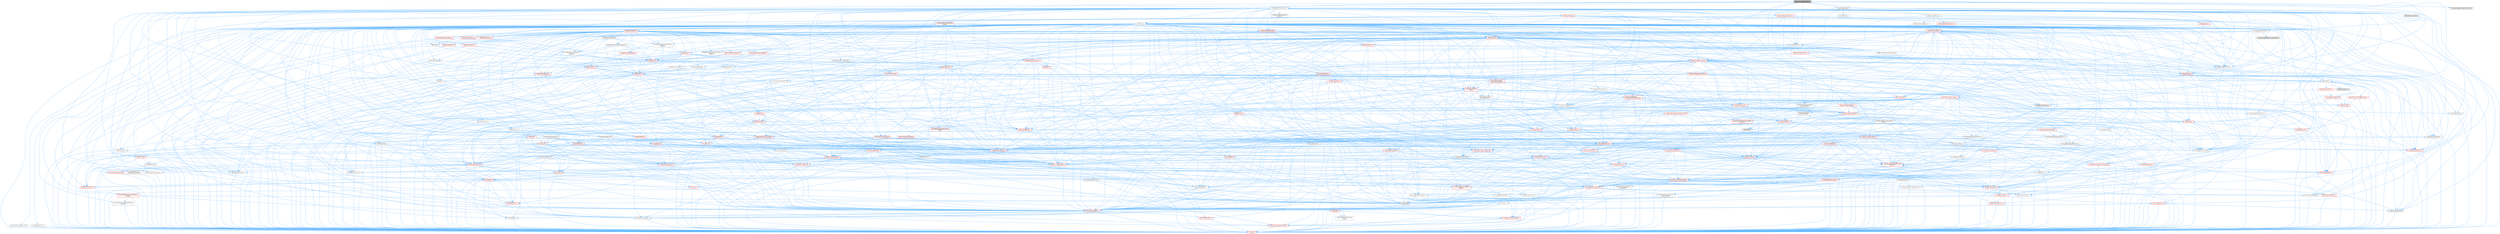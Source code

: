 digraph "GameplayTagsManager.h"
{
 // INTERACTIVE_SVG=YES
 // LATEX_PDF_SIZE
  bgcolor="transparent";
  edge [fontname=Helvetica,fontsize=10,labelfontname=Helvetica,labelfontsize=10];
  node [fontname=Helvetica,fontsize=10,shape=box,height=0.2,width=0.4];
  Node1 [id="Node000001",label="GameplayTagsManager.h",height=0.2,width=0.4,color="gray40", fillcolor="grey60", style="filled", fontcolor="black",tooltip=" "];
  Node1 -> Node2 [id="edge1_Node000001_Node000002",color="steelblue1",style="solid",tooltip=" "];
  Node2 [id="Node000002",label="AssetRegistry/AssetData.h",height=0.2,width=0.4,color="grey40", fillcolor="white", style="filled",URL="$d9/d19/AssetData_8h.html",tooltip=" "];
  Node2 -> Node3 [id="edge2_Node000002_Node000003",color="steelblue1",style="solid",tooltip=" "];
  Node3 [id="Node000003",label="AssetRegistry/AssetBundle\lData.h",height=0.2,width=0.4,color="red", fillcolor="#FFF0F0", style="filled",URL="$df/d47/AssetBundleData_8h.html",tooltip=" "];
  Node3 -> Node4 [id="edge3_Node000003_Node000004",color="steelblue1",style="solid",tooltip=" "];
  Node4 [id="Node000004",label="Containers/Array.h",height=0.2,width=0.4,color="red", fillcolor="#FFF0F0", style="filled",URL="$df/dd0/Array_8h.html",tooltip=" "];
  Node4 -> Node5 [id="edge4_Node000004_Node000005",color="steelblue1",style="solid",tooltip=" "];
  Node5 [id="Node000005",label="CoreTypes.h",height=0.2,width=0.4,color="red", fillcolor="#FFF0F0", style="filled",URL="$dc/dec/CoreTypes_8h.html",tooltip=" "];
  Node4 -> Node19 [id="edge5_Node000004_Node000019",color="steelblue1",style="solid",tooltip=" "];
  Node19 [id="Node000019",label="Misc/AssertionMacros.h",height=0.2,width=0.4,color="red", fillcolor="#FFF0F0", style="filled",URL="$d0/dfa/AssertionMacros_8h.html",tooltip=" "];
  Node19 -> Node5 [id="edge6_Node000019_Node000005",color="steelblue1",style="solid",tooltip=" "];
  Node19 -> Node20 [id="edge7_Node000019_Node000020",color="steelblue1",style="solid",tooltip=" "];
  Node20 [id="Node000020",label="HAL/PlatformMisc.h",height=0.2,width=0.4,color="red", fillcolor="#FFF0F0", style="filled",URL="$d0/df5/PlatformMisc_8h.html",tooltip=" "];
  Node20 -> Node5 [id="edge8_Node000020_Node000005",color="steelblue1",style="solid",tooltip=" "];
  Node19 -> Node56 [id="edge9_Node000019_Node000056",color="steelblue1",style="solid",tooltip=" "];
  Node56 [id="Node000056",label="Templates/EnableIf.h",height=0.2,width=0.4,color="grey40", fillcolor="white", style="filled",URL="$d7/d60/EnableIf_8h.html",tooltip=" "];
  Node56 -> Node5 [id="edge10_Node000056_Node000005",color="steelblue1",style="solid",tooltip=" "];
  Node19 -> Node62 [id="edge11_Node000019_Node000062",color="steelblue1",style="solid",tooltip=" "];
  Node62 [id="Node000062",label="Misc/VarArgs.h",height=0.2,width=0.4,color="grey40", fillcolor="white", style="filled",URL="$d5/d6f/VarArgs_8h.html",tooltip=" "];
  Node62 -> Node5 [id="edge12_Node000062_Node000005",color="steelblue1",style="solid",tooltip=" "];
  Node4 -> Node74 [id="edge13_Node000004_Node000074",color="steelblue1",style="solid",tooltip=" "];
  Node74 [id="Node000074",label="HAL/UnrealMemory.h",height=0.2,width=0.4,color="red", fillcolor="#FFF0F0", style="filled",URL="$d9/d96/UnrealMemory_8h.html",tooltip=" "];
  Node74 -> Node5 [id="edge14_Node000074_Node000005",color="steelblue1",style="solid",tooltip=" "];
  Node74 -> Node78 [id="edge15_Node000074_Node000078",color="steelblue1",style="solid",tooltip=" "];
  Node78 [id="Node000078",label="HAL/MemoryBase.h",height=0.2,width=0.4,color="red", fillcolor="#FFF0F0", style="filled",URL="$d6/d9f/MemoryBase_8h.html",tooltip=" "];
  Node78 -> Node5 [id="edge16_Node000078_Node000005",color="steelblue1",style="solid",tooltip=" "];
  Node78 -> Node49 [id="edge17_Node000078_Node000049",color="steelblue1",style="solid",tooltip=" "];
  Node49 [id="Node000049",label="HAL/PlatformAtomics.h",height=0.2,width=0.4,color="red", fillcolor="#FFF0F0", style="filled",URL="$d3/d36/PlatformAtomics_8h.html",tooltip=" "];
  Node49 -> Node5 [id="edge18_Node000049_Node000005",color="steelblue1",style="solid",tooltip=" "];
  Node78 -> Node32 [id="edge19_Node000078_Node000032",color="steelblue1",style="solid",tooltip=" "];
  Node32 [id="Node000032",label="HAL/PlatformCrt.h",height=0.2,width=0.4,color="red", fillcolor="#FFF0F0", style="filled",URL="$d8/d75/PlatformCrt_8h.html",tooltip=" "];
  Node78 -> Node79 [id="edge20_Node000078_Node000079",color="steelblue1",style="solid",tooltip=" "];
  Node79 [id="Node000079",label="Misc/Exec.h",height=0.2,width=0.4,color="grey40", fillcolor="white", style="filled",URL="$de/ddb/Exec_8h.html",tooltip=" "];
  Node79 -> Node5 [id="edge21_Node000079_Node000005",color="steelblue1",style="solid",tooltip=" "];
  Node79 -> Node19 [id="edge22_Node000079_Node000019",color="steelblue1",style="solid",tooltip=" "];
  Node78 -> Node80 [id="edge23_Node000078_Node000080",color="steelblue1",style="solid",tooltip=" "];
  Node80 [id="Node000080",label="Misc/OutputDevice.h",height=0.2,width=0.4,color="red", fillcolor="#FFF0F0", style="filled",URL="$d7/d32/OutputDevice_8h.html",tooltip=" "];
  Node80 -> Node27 [id="edge24_Node000080_Node000027",color="steelblue1",style="solid",tooltip=" "];
  Node27 [id="Node000027",label="CoreFwd.h",height=0.2,width=0.4,color="red", fillcolor="#FFF0F0", style="filled",URL="$d1/d1e/CoreFwd_8h.html",tooltip=" "];
  Node27 -> Node5 [id="edge25_Node000027_Node000005",color="steelblue1",style="solid",tooltip=" "];
  Node27 -> Node28 [id="edge26_Node000027_Node000028",color="steelblue1",style="solid",tooltip=" "];
  Node28 [id="Node000028",label="Containers/ContainersFwd.h",height=0.2,width=0.4,color="red", fillcolor="#FFF0F0", style="filled",URL="$d4/d0a/ContainersFwd_8h.html",tooltip=" "];
  Node28 -> Node5 [id="edge27_Node000028_Node000005",color="steelblue1",style="solid",tooltip=" "];
  Node28 -> Node25 [id="edge28_Node000028_Node000025",color="steelblue1",style="solid",tooltip=" "];
  Node25 [id="Node000025",label="Traits/IsContiguousContainer.h",height=0.2,width=0.4,color="red", fillcolor="#FFF0F0", style="filled",URL="$d5/d3c/IsContiguousContainer_8h.html",tooltip=" "];
  Node25 -> Node5 [id="edge29_Node000025_Node000005",color="steelblue1",style="solid",tooltip=" "];
  Node27 -> Node30 [id="edge30_Node000027_Node000030",color="steelblue1",style="solid",tooltip=" "];
  Node30 [id="Node000030",label="UObject/UObjectHierarchy\lFwd.h",height=0.2,width=0.4,color="grey40", fillcolor="white", style="filled",URL="$d3/d13/UObjectHierarchyFwd_8h.html",tooltip=" "];
  Node80 -> Node5 [id="edge31_Node000080_Node000005",color="steelblue1",style="solid",tooltip=" "];
  Node80 -> Node81 [id="edge32_Node000080_Node000081",color="steelblue1",style="solid",tooltip=" "];
  Node81 [id="Node000081",label="Logging/LogVerbosity.h",height=0.2,width=0.4,color="grey40", fillcolor="white", style="filled",URL="$d2/d8f/LogVerbosity_8h.html",tooltip=" "];
  Node81 -> Node5 [id="edge33_Node000081_Node000005",color="steelblue1",style="solid",tooltip=" "];
  Node80 -> Node62 [id="edge34_Node000080_Node000062",color="steelblue1",style="solid",tooltip=" "];
  Node74 -> Node91 [id="edge35_Node000074_Node000091",color="steelblue1",style="solid",tooltip=" "];
  Node91 [id="Node000091",label="HAL/PlatformMemory.h",height=0.2,width=0.4,color="red", fillcolor="#FFF0F0", style="filled",URL="$de/d68/PlatformMemory_8h.html",tooltip=" "];
  Node91 -> Node5 [id="edge36_Node000091_Node000005",color="steelblue1",style="solid",tooltip=" "];
  Node74 -> Node94 [id="edge37_Node000074_Node000094",color="steelblue1",style="solid",tooltip=" "];
  Node94 [id="Node000094",label="Templates/IsPointer.h",height=0.2,width=0.4,color="grey40", fillcolor="white", style="filled",URL="$d7/d05/IsPointer_8h.html",tooltip=" "];
  Node94 -> Node5 [id="edge38_Node000094_Node000005",color="steelblue1",style="solid",tooltip=" "];
  Node4 -> Node95 [id="edge39_Node000004_Node000095",color="steelblue1",style="solid",tooltip=" "];
  Node95 [id="Node000095",label="Templates/UnrealTypeTraits.h",height=0.2,width=0.4,color="red", fillcolor="#FFF0F0", style="filled",URL="$d2/d2d/UnrealTypeTraits_8h.html",tooltip=" "];
  Node95 -> Node5 [id="edge40_Node000095_Node000005",color="steelblue1",style="solid",tooltip=" "];
  Node95 -> Node94 [id="edge41_Node000095_Node000094",color="steelblue1",style="solid",tooltip=" "];
  Node95 -> Node19 [id="edge42_Node000095_Node000019",color="steelblue1",style="solid",tooltip=" "];
  Node95 -> Node87 [id="edge43_Node000095_Node000087",color="steelblue1",style="solid",tooltip=" "];
  Node87 [id="Node000087",label="Templates/AndOrNot.h",height=0.2,width=0.4,color="grey40", fillcolor="white", style="filled",URL="$db/d0a/AndOrNot_8h.html",tooltip=" "];
  Node87 -> Node5 [id="edge44_Node000087_Node000005",color="steelblue1",style="solid",tooltip=" "];
  Node95 -> Node56 [id="edge45_Node000095_Node000056",color="steelblue1",style="solid",tooltip=" "];
  Node95 -> Node96 [id="edge46_Node000095_Node000096",color="steelblue1",style="solid",tooltip=" "];
  Node96 [id="Node000096",label="Templates/IsArithmetic.h",height=0.2,width=0.4,color="grey40", fillcolor="white", style="filled",URL="$d2/d5d/IsArithmetic_8h.html",tooltip=" "];
  Node96 -> Node5 [id="edge47_Node000096_Node000005",color="steelblue1",style="solid",tooltip=" "];
  Node95 -> Node98 [id="edge48_Node000095_Node000098",color="steelblue1",style="solid",tooltip=" "];
  Node98 [id="Node000098",label="Templates/IsPODType.h",height=0.2,width=0.4,color="grey40", fillcolor="white", style="filled",URL="$d7/db1/IsPODType_8h.html",tooltip=" "];
  Node98 -> Node5 [id="edge49_Node000098_Node000005",color="steelblue1",style="solid",tooltip=" "];
  Node95 -> Node99 [id="edge50_Node000095_Node000099",color="steelblue1",style="solid",tooltip=" "];
  Node99 [id="Node000099",label="Templates/IsUECoreType.h",height=0.2,width=0.4,color="grey40", fillcolor="white", style="filled",URL="$d1/db8/IsUECoreType_8h.html",tooltip=" "];
  Node99 -> Node5 [id="edge51_Node000099_Node000005",color="steelblue1",style="solid",tooltip=" "];
  Node99 -> Node9 [id="edge52_Node000099_Node000009",color="steelblue1",style="solid",tooltip=" "];
  Node9 [id="Node000009",label="type_traits",height=0.2,width=0.4,color="grey60", fillcolor="#E0E0E0", style="filled",tooltip=" "];
  Node95 -> Node88 [id="edge53_Node000095_Node000088",color="steelblue1",style="solid",tooltip=" "];
  Node88 [id="Node000088",label="Templates/IsTriviallyCopy\lConstructible.h",height=0.2,width=0.4,color="grey40", fillcolor="white", style="filled",URL="$d3/d78/IsTriviallyCopyConstructible_8h.html",tooltip=" "];
  Node88 -> Node5 [id="edge54_Node000088_Node000005",color="steelblue1",style="solid",tooltip=" "];
  Node88 -> Node9 [id="edge55_Node000088_Node000009",color="steelblue1",style="solid",tooltip=" "];
  Node4 -> Node100 [id="edge56_Node000004_Node000100",color="steelblue1",style="solid",tooltip=" "];
  Node100 [id="Node000100",label="Templates/UnrealTemplate.h",height=0.2,width=0.4,color="red", fillcolor="#FFF0F0", style="filled",URL="$d4/d24/UnrealTemplate_8h.html",tooltip=" "];
  Node100 -> Node5 [id="edge57_Node000100_Node000005",color="steelblue1",style="solid",tooltip=" "];
  Node100 -> Node94 [id="edge58_Node000100_Node000094",color="steelblue1",style="solid",tooltip=" "];
  Node100 -> Node74 [id="edge59_Node000100_Node000074",color="steelblue1",style="solid",tooltip=" "];
  Node100 -> Node95 [id="edge60_Node000100_Node000095",color="steelblue1",style="solid",tooltip=" "];
  Node100 -> Node103 [id="edge61_Node000100_Node000103",color="steelblue1",style="solid",tooltip=" "];
  Node103 [id="Node000103",label="Templates/RemoveReference.h",height=0.2,width=0.4,color="grey40", fillcolor="white", style="filled",URL="$da/dbe/RemoveReference_8h.html",tooltip=" "];
  Node103 -> Node5 [id="edge62_Node000103_Node000005",color="steelblue1",style="solid",tooltip=" "];
  Node100 -> Node64 [id="edge63_Node000100_Node000064",color="steelblue1",style="solid",tooltip=" "];
  Node64 [id="Node000064",label="Templates/Requires.h",height=0.2,width=0.4,color="grey40", fillcolor="white", style="filled",URL="$dc/d96/Requires_8h.html",tooltip=" "];
  Node64 -> Node56 [id="edge64_Node000064_Node000056",color="steelblue1",style="solid",tooltip=" "];
  Node64 -> Node9 [id="edge65_Node000064_Node000009",color="steelblue1",style="solid",tooltip=" "];
  Node100 -> Node104 [id="edge66_Node000100_Node000104",color="steelblue1",style="solid",tooltip=" "];
  Node104 [id="Node000104",label="Templates/TypeCompatible\lBytes.h",height=0.2,width=0.4,color="red", fillcolor="#FFF0F0", style="filled",URL="$df/d0a/TypeCompatibleBytes_8h.html",tooltip=" "];
  Node104 -> Node5 [id="edge67_Node000104_Node000005",color="steelblue1",style="solid",tooltip=" "];
  Node104 -> Node9 [id="edge68_Node000104_Node000009",color="steelblue1",style="solid",tooltip=" "];
  Node100 -> Node25 [id="edge69_Node000100_Node000025",color="steelblue1",style="solid",tooltip=" "];
  Node100 -> Node9 [id="edge70_Node000100_Node000009",color="steelblue1",style="solid",tooltip=" "];
  Node4 -> Node107 [id="edge71_Node000004_Node000107",color="steelblue1",style="solid",tooltip=" "];
  Node107 [id="Node000107",label="Containers/ContainerAllocation\lPolicies.h",height=0.2,width=0.4,color="red", fillcolor="#FFF0F0", style="filled",URL="$d7/dff/ContainerAllocationPolicies_8h.html",tooltip=" "];
  Node107 -> Node5 [id="edge72_Node000107_Node000005",color="steelblue1",style="solid",tooltip=" "];
  Node107 -> Node107 [id="edge73_Node000107_Node000107",color="steelblue1",style="solid",tooltip=" "];
  Node107 -> Node109 [id="edge74_Node000107_Node000109",color="steelblue1",style="solid",tooltip=" "];
  Node109 [id="Node000109",label="HAL/PlatformMath.h",height=0.2,width=0.4,color="red", fillcolor="#FFF0F0", style="filled",URL="$dc/d53/PlatformMath_8h.html",tooltip=" "];
  Node109 -> Node5 [id="edge75_Node000109_Node000005",color="steelblue1",style="solid",tooltip=" "];
  Node107 -> Node74 [id="edge76_Node000107_Node000074",color="steelblue1",style="solid",tooltip=" "];
  Node107 -> Node42 [id="edge77_Node000107_Node000042",color="steelblue1",style="solid",tooltip=" "];
  Node42 [id="Node000042",label="Math/NumericLimits.h",height=0.2,width=0.4,color="grey40", fillcolor="white", style="filled",URL="$df/d1b/NumericLimits_8h.html",tooltip=" "];
  Node42 -> Node5 [id="edge78_Node000042_Node000005",color="steelblue1",style="solid",tooltip=" "];
  Node107 -> Node19 [id="edge79_Node000107_Node000019",color="steelblue1",style="solid",tooltip=" "];
  Node107 -> Node118 [id="edge80_Node000107_Node000118",color="steelblue1",style="solid",tooltip=" "];
  Node118 [id="Node000118",label="Templates/MemoryOps.h",height=0.2,width=0.4,color="red", fillcolor="#FFF0F0", style="filled",URL="$db/dea/MemoryOps_8h.html",tooltip=" "];
  Node118 -> Node5 [id="edge81_Node000118_Node000005",color="steelblue1",style="solid",tooltip=" "];
  Node118 -> Node74 [id="edge82_Node000118_Node000074",color="steelblue1",style="solid",tooltip=" "];
  Node118 -> Node89 [id="edge83_Node000118_Node000089",color="steelblue1",style="solid",tooltip=" "];
  Node89 [id="Node000089",label="Templates/IsTriviallyCopy\lAssignable.h",height=0.2,width=0.4,color="grey40", fillcolor="white", style="filled",URL="$d2/df2/IsTriviallyCopyAssignable_8h.html",tooltip=" "];
  Node89 -> Node5 [id="edge84_Node000089_Node000005",color="steelblue1",style="solid",tooltip=" "];
  Node89 -> Node9 [id="edge85_Node000089_Node000009",color="steelblue1",style="solid",tooltip=" "];
  Node118 -> Node88 [id="edge86_Node000118_Node000088",color="steelblue1",style="solid",tooltip=" "];
  Node118 -> Node64 [id="edge87_Node000118_Node000064",color="steelblue1",style="solid",tooltip=" "];
  Node118 -> Node95 [id="edge88_Node000118_Node000095",color="steelblue1",style="solid",tooltip=" "];
  Node118 -> Node9 [id="edge89_Node000118_Node000009",color="steelblue1",style="solid",tooltip=" "];
  Node107 -> Node104 [id="edge90_Node000107_Node000104",color="steelblue1",style="solid",tooltip=" "];
  Node107 -> Node9 [id="edge91_Node000107_Node000009",color="steelblue1",style="solid",tooltip=" "];
  Node4 -> Node120 [id="edge92_Node000004_Node000120",color="steelblue1",style="solid",tooltip=" "];
  Node120 [id="Node000120",label="Serialization/Archive.h",height=0.2,width=0.4,color="red", fillcolor="#FFF0F0", style="filled",URL="$d7/d3b/Archive_8h.html",tooltip=" "];
  Node120 -> Node27 [id="edge93_Node000120_Node000027",color="steelblue1",style="solid",tooltip=" "];
  Node120 -> Node5 [id="edge94_Node000120_Node000005",color="steelblue1",style="solid",tooltip=" "];
  Node120 -> Node121 [id="edge95_Node000120_Node000121",color="steelblue1",style="solid",tooltip=" "];
  Node121 [id="Node000121",label="HAL/PlatformProperties.h",height=0.2,width=0.4,color="red", fillcolor="#FFF0F0", style="filled",URL="$d9/db0/PlatformProperties_8h.html",tooltip=" "];
  Node121 -> Node5 [id="edge96_Node000121_Node000005",color="steelblue1",style="solid",tooltip=" "];
  Node120 -> Node124 [id="edge97_Node000120_Node000124",color="steelblue1",style="solid",tooltip=" "];
  Node124 [id="Node000124",label="Internationalization\l/TextNamespaceFwd.h",height=0.2,width=0.4,color="grey40", fillcolor="white", style="filled",URL="$d8/d97/TextNamespaceFwd_8h.html",tooltip=" "];
  Node124 -> Node5 [id="edge98_Node000124_Node000005",color="steelblue1",style="solid",tooltip=" "];
  Node120 -> Node19 [id="edge99_Node000120_Node000019",color="steelblue1",style="solid",tooltip=" "];
  Node120 -> Node125 [id="edge100_Node000120_Node000125",color="steelblue1",style="solid",tooltip=" "];
  Node125 [id="Node000125",label="Misc/EngineVersionBase.h",height=0.2,width=0.4,color="grey40", fillcolor="white", style="filled",URL="$d5/d2b/EngineVersionBase_8h.html",tooltip=" "];
  Node125 -> Node5 [id="edge101_Node000125_Node000005",color="steelblue1",style="solid",tooltip=" "];
  Node120 -> Node62 [id="edge102_Node000120_Node000062",color="steelblue1",style="solid",tooltip=" "];
  Node120 -> Node56 [id="edge103_Node000120_Node000056",color="steelblue1",style="solid",tooltip=" "];
  Node120 -> Node128 [id="edge104_Node000120_Node000128",color="steelblue1",style="solid",tooltip=" "];
  Node128 [id="Node000128",label="Templates/IsEnumClass.h",height=0.2,width=0.4,color="grey40", fillcolor="white", style="filled",URL="$d7/d15/IsEnumClass_8h.html",tooltip=" "];
  Node128 -> Node5 [id="edge105_Node000128_Node000005",color="steelblue1",style="solid",tooltip=" "];
  Node128 -> Node87 [id="edge106_Node000128_Node000087",color="steelblue1",style="solid",tooltip=" "];
  Node120 -> Node100 [id="edge107_Node000120_Node000100",color="steelblue1",style="solid",tooltip=" "];
  Node120 -> Node129 [id="edge108_Node000120_Node000129",color="steelblue1",style="solid",tooltip=" "];
  Node129 [id="Node000129",label="UObject/ObjectVersion.h",height=0.2,width=0.4,color="grey40", fillcolor="white", style="filled",URL="$da/d63/ObjectVersion_8h.html",tooltip=" "];
  Node129 -> Node5 [id="edge109_Node000129_Node000005",color="steelblue1",style="solid",tooltip=" "];
  Node4 -> Node146 [id="edge110_Node000004_Node000146",color="steelblue1",style="solid",tooltip=" "];
  Node146 [id="Node000146",label="Templates/Invoke.h",height=0.2,width=0.4,color="red", fillcolor="#FFF0F0", style="filled",URL="$d7/deb/Invoke_8h.html",tooltip=" "];
  Node146 -> Node5 [id="edge111_Node000146_Node000005",color="steelblue1",style="solid",tooltip=" "];
  Node146 -> Node100 [id="edge112_Node000146_Node000100",color="steelblue1",style="solid",tooltip=" "];
  Node146 -> Node9 [id="edge113_Node000146_Node000009",color="steelblue1",style="solid",tooltip=" "];
  Node4 -> Node151 [id="edge114_Node000004_Node000151",color="steelblue1",style="solid",tooltip=" "];
  Node151 [id="Node000151",label="Templates/Less.h",height=0.2,width=0.4,color="grey40", fillcolor="white", style="filled",URL="$de/dc8/Less_8h.html",tooltip=" "];
  Node151 -> Node5 [id="edge115_Node000151_Node000005",color="steelblue1",style="solid",tooltip=" "];
  Node151 -> Node100 [id="edge116_Node000151_Node000100",color="steelblue1",style="solid",tooltip=" "];
  Node4 -> Node64 [id="edge117_Node000004_Node000064",color="steelblue1",style="solid",tooltip=" "];
  Node4 -> Node159 [id="edge118_Node000004_Node000159",color="steelblue1",style="solid",tooltip=" "];
  Node159 [id="Node000159",label="Templates/Sorting.h",height=0.2,width=0.4,color="red", fillcolor="#FFF0F0", style="filled",URL="$d3/d9e/Sorting_8h.html",tooltip=" "];
  Node159 -> Node5 [id="edge119_Node000159_Node000005",color="steelblue1",style="solid",tooltip=" "];
  Node159 -> Node109 [id="edge120_Node000159_Node000109",color="steelblue1",style="solid",tooltip=" "];
  Node159 -> Node151 [id="edge121_Node000159_Node000151",color="steelblue1",style="solid",tooltip=" "];
  Node4 -> Node163 [id="edge122_Node000004_Node000163",color="steelblue1",style="solid",tooltip=" "];
  Node163 [id="Node000163",label="Templates/AlignmentTemplates.h",height=0.2,width=0.4,color="red", fillcolor="#FFF0F0", style="filled",URL="$dd/d32/AlignmentTemplates_8h.html",tooltip=" "];
  Node163 -> Node5 [id="edge123_Node000163_Node000005",color="steelblue1",style="solid",tooltip=" "];
  Node163 -> Node94 [id="edge124_Node000163_Node000094",color="steelblue1",style="solid",tooltip=" "];
  Node4 -> Node9 [id="edge125_Node000004_Node000009",color="steelblue1",style="solid",tooltip=" "];
  Node3 -> Node164 [id="edge126_Node000003_Node000164",color="steelblue1",style="solid",tooltip=" "];
  Node164 [id="Node000164",label="Containers/UnrealString.h",height=0.2,width=0.4,color="red", fillcolor="#FFF0F0", style="filled",URL="$d5/dba/UnrealString_8h.html",tooltip=" "];
  Node3 -> Node5 [id="edge127_Node000003_Node000005",color="steelblue1",style="solid",tooltip=" "];
  Node3 -> Node19 [id="edge128_Node000003_Node000019",color="steelblue1",style="solid",tooltip=" "];
  Node3 -> Node168 [id="edge129_Node000003_Node000168",color="steelblue1",style="solid",tooltip=" "];
  Node168 [id="Node000168",label="UObject/Class.h",height=0.2,width=0.4,color="red", fillcolor="#FFF0F0", style="filled",URL="$d4/d05/Class_8h.html",tooltip=" "];
  Node168 -> Node4 [id="edge130_Node000168_Node000004",color="steelblue1",style="solid",tooltip=" "];
  Node168 -> Node134 [id="edge131_Node000168_Node000134",color="steelblue1",style="solid",tooltip=" "];
  Node134 [id="Node000134",label="Containers/EnumAsByte.h",height=0.2,width=0.4,color="grey40", fillcolor="white", style="filled",URL="$d6/d9a/EnumAsByte_8h.html",tooltip=" "];
  Node134 -> Node5 [id="edge132_Node000134_Node000005",color="steelblue1",style="solid",tooltip=" "];
  Node134 -> Node98 [id="edge133_Node000134_Node000098",color="steelblue1",style="solid",tooltip=" "];
  Node134 -> Node135 [id="edge134_Node000134_Node000135",color="steelblue1",style="solid",tooltip=" "];
  Node135 [id="Node000135",label="Templates/TypeHash.h",height=0.2,width=0.4,color="red", fillcolor="#FFF0F0", style="filled",URL="$d1/d62/TypeHash_8h.html",tooltip=" "];
  Node135 -> Node5 [id="edge135_Node000135_Node000005",color="steelblue1",style="solid",tooltip=" "];
  Node135 -> Node64 [id="edge136_Node000135_Node000064",color="steelblue1",style="solid",tooltip=" "];
  Node135 -> Node136 [id="edge137_Node000135_Node000136",color="steelblue1",style="solid",tooltip=" "];
  Node136 [id="Node000136",label="Misc/Crc.h",height=0.2,width=0.4,color="red", fillcolor="#FFF0F0", style="filled",URL="$d4/dd2/Crc_8h.html",tooltip=" "];
  Node136 -> Node5 [id="edge138_Node000136_Node000005",color="steelblue1",style="solid",tooltip=" "];
  Node136 -> Node76 [id="edge139_Node000136_Node000076",color="steelblue1",style="solid",tooltip=" "];
  Node76 [id="Node000076",label="HAL/PlatformString.h",height=0.2,width=0.4,color="red", fillcolor="#FFF0F0", style="filled",URL="$db/db5/PlatformString_8h.html",tooltip=" "];
  Node76 -> Node5 [id="edge140_Node000076_Node000005",color="steelblue1",style="solid",tooltip=" "];
  Node136 -> Node19 [id="edge141_Node000136_Node000019",color="steelblue1",style="solid",tooltip=" "];
  Node136 -> Node137 [id="edge142_Node000136_Node000137",color="steelblue1",style="solid",tooltip=" "];
  Node137 [id="Node000137",label="Misc/CString.h",height=0.2,width=0.4,color="red", fillcolor="#FFF0F0", style="filled",URL="$d2/d49/CString_8h.html",tooltip=" "];
  Node137 -> Node5 [id="edge143_Node000137_Node000005",color="steelblue1",style="solid",tooltip=" "];
  Node137 -> Node32 [id="edge144_Node000137_Node000032",color="steelblue1",style="solid",tooltip=" "];
  Node137 -> Node76 [id="edge145_Node000137_Node000076",color="steelblue1",style="solid",tooltip=" "];
  Node137 -> Node19 [id="edge146_Node000137_Node000019",color="steelblue1",style="solid",tooltip=" "];
  Node137 -> Node138 [id="edge147_Node000137_Node000138",color="steelblue1",style="solid",tooltip=" "];
  Node138 [id="Node000138",label="Misc/Char.h",height=0.2,width=0.4,color="red", fillcolor="#FFF0F0", style="filled",URL="$d0/d58/Char_8h.html",tooltip=" "];
  Node138 -> Node5 [id="edge148_Node000138_Node000005",color="steelblue1",style="solid",tooltip=" "];
  Node138 -> Node9 [id="edge149_Node000138_Node000009",color="steelblue1",style="solid",tooltip=" "];
  Node137 -> Node62 [id="edge150_Node000137_Node000062",color="steelblue1",style="solid",tooltip=" "];
  Node136 -> Node138 [id="edge151_Node000136_Node000138",color="steelblue1",style="solid",tooltip=" "];
  Node136 -> Node95 [id="edge152_Node000136_Node000095",color="steelblue1",style="solid",tooltip=" "];
  Node135 -> Node9 [id="edge153_Node000135_Node000009",color="steelblue1",style="solid",tooltip=" "];
  Node168 -> Node170 [id="edge154_Node000168_Node000170",color="steelblue1",style="solid",tooltip=" "];
  Node170 [id="Node000170",label="Containers/Map.h",height=0.2,width=0.4,color="red", fillcolor="#FFF0F0", style="filled",URL="$df/d79/Map_8h.html",tooltip=" "];
  Node170 -> Node5 [id="edge155_Node000170_Node000005",color="steelblue1",style="solid",tooltip=" "];
  Node170 -> Node171 [id="edge156_Node000170_Node000171",color="steelblue1",style="solid",tooltip=" "];
  Node171 [id="Node000171",label="Algo/Reverse.h",height=0.2,width=0.4,color="grey40", fillcolor="white", style="filled",URL="$d5/d93/Reverse_8h.html",tooltip=" "];
  Node171 -> Node5 [id="edge157_Node000171_Node000005",color="steelblue1",style="solid",tooltip=" "];
  Node171 -> Node100 [id="edge158_Node000171_Node000100",color="steelblue1",style="solid",tooltip=" "];
  Node170 -> Node172 [id="edge159_Node000170_Node000172",color="steelblue1",style="solid",tooltip=" "];
  Node172 [id="Node000172",label="Containers/Set.h",height=0.2,width=0.4,color="red", fillcolor="#FFF0F0", style="filled",URL="$d4/d45/Set_8h.html",tooltip=" "];
  Node172 -> Node107 [id="edge160_Node000172_Node000107",color="steelblue1",style="solid",tooltip=" "];
  Node172 -> Node174 [id="edge161_Node000172_Node000174",color="steelblue1",style="solid",tooltip=" "];
  Node174 [id="Node000174",label="Containers/SparseArray.h",height=0.2,width=0.4,color="red", fillcolor="#FFF0F0", style="filled",URL="$d5/dbf/SparseArray_8h.html",tooltip=" "];
  Node174 -> Node5 [id="edge162_Node000174_Node000005",color="steelblue1",style="solid",tooltip=" "];
  Node174 -> Node19 [id="edge163_Node000174_Node000019",color="steelblue1",style="solid",tooltip=" "];
  Node174 -> Node74 [id="edge164_Node000174_Node000074",color="steelblue1",style="solid",tooltip=" "];
  Node174 -> Node95 [id="edge165_Node000174_Node000095",color="steelblue1",style="solid",tooltip=" "];
  Node174 -> Node100 [id="edge166_Node000174_Node000100",color="steelblue1",style="solid",tooltip=" "];
  Node174 -> Node107 [id="edge167_Node000174_Node000107",color="steelblue1",style="solid",tooltip=" "];
  Node174 -> Node151 [id="edge168_Node000174_Node000151",color="steelblue1",style="solid",tooltip=" "];
  Node174 -> Node4 [id="edge169_Node000174_Node000004",color="steelblue1",style="solid",tooltip=" "];
  Node174 -> Node162 [id="edge170_Node000174_Node000162",color="steelblue1",style="solid",tooltip=" "];
  Node162 [id="Node000162",label="Math/UnrealMathUtility.h",height=0.2,width=0.4,color="red", fillcolor="#FFF0F0", style="filled",URL="$db/db8/UnrealMathUtility_8h.html",tooltip=" "];
  Node162 -> Node5 [id="edge171_Node000162_Node000005",color="steelblue1",style="solid",tooltip=" "];
  Node162 -> Node19 [id="edge172_Node000162_Node000019",color="steelblue1",style="solid",tooltip=" "];
  Node162 -> Node109 [id="edge173_Node000162_Node000109",color="steelblue1",style="solid",tooltip=" "];
  Node162 -> Node64 [id="edge174_Node000162_Node000064",color="steelblue1",style="solid",tooltip=" "];
  Node174 -> Node175 [id="edge175_Node000174_Node000175",color="steelblue1",style="solid",tooltip=" "];
  Node175 [id="Node000175",label="Containers/ScriptArray.h",height=0.2,width=0.4,color="red", fillcolor="#FFF0F0", style="filled",URL="$dc/daf/ScriptArray_8h.html",tooltip=" "];
  Node175 -> Node5 [id="edge176_Node000175_Node000005",color="steelblue1",style="solid",tooltip=" "];
  Node175 -> Node19 [id="edge177_Node000175_Node000019",color="steelblue1",style="solid",tooltip=" "];
  Node175 -> Node74 [id="edge178_Node000175_Node000074",color="steelblue1",style="solid",tooltip=" "];
  Node175 -> Node107 [id="edge179_Node000175_Node000107",color="steelblue1",style="solid",tooltip=" "];
  Node175 -> Node4 [id="edge180_Node000175_Node000004",color="steelblue1",style="solid",tooltip=" "];
  Node174 -> Node176 [id="edge181_Node000174_Node000176",color="steelblue1",style="solid",tooltip=" "];
  Node176 [id="Node000176",label="Containers/BitArray.h",height=0.2,width=0.4,color="red", fillcolor="#FFF0F0", style="filled",URL="$d1/de4/BitArray_8h.html",tooltip=" "];
  Node176 -> Node107 [id="edge182_Node000176_Node000107",color="steelblue1",style="solid",tooltip=" "];
  Node176 -> Node5 [id="edge183_Node000176_Node000005",color="steelblue1",style="solid",tooltip=" "];
  Node176 -> Node49 [id="edge184_Node000176_Node000049",color="steelblue1",style="solid",tooltip=" "];
  Node176 -> Node74 [id="edge185_Node000176_Node000074",color="steelblue1",style="solid",tooltip=" "];
  Node176 -> Node162 [id="edge186_Node000176_Node000162",color="steelblue1",style="solid",tooltip=" "];
  Node176 -> Node19 [id="edge187_Node000176_Node000019",color="steelblue1",style="solid",tooltip=" "];
  Node176 -> Node44 [id="edge188_Node000176_Node000044",color="steelblue1",style="solid",tooltip=" "];
  Node44 [id="Node000044",label="Misc/EnumClassFlags.h",height=0.2,width=0.4,color="grey40", fillcolor="white", style="filled",URL="$d8/de7/EnumClassFlags_8h.html",tooltip=" "];
  Node176 -> Node120 [id="edge189_Node000176_Node000120",color="steelblue1",style="solid",tooltip=" "];
  Node176 -> Node131 [id="edge190_Node000176_Node000131",color="steelblue1",style="solid",tooltip=" "];
  Node131 [id="Node000131",label="Serialization/MemoryLayout.h",height=0.2,width=0.4,color="red", fillcolor="#FFF0F0", style="filled",URL="$d7/d66/MemoryLayout_8h.html",tooltip=" "];
  Node131 -> Node134 [id="edge191_Node000131_Node000134",color="steelblue1",style="solid",tooltip=" "];
  Node131 -> Node22 [id="edge192_Node000131_Node000022",color="steelblue1",style="solid",tooltip=" "];
  Node22 [id="Node000022",label="Containers/StringFwd.h",height=0.2,width=0.4,color="red", fillcolor="#FFF0F0", style="filled",URL="$df/d37/StringFwd_8h.html",tooltip=" "];
  Node22 -> Node5 [id="edge193_Node000022_Node000005",color="steelblue1",style="solid",tooltip=" "];
  Node22 -> Node25 [id="edge194_Node000022_Node000025",color="steelblue1",style="solid",tooltip=" "];
  Node131 -> Node74 [id="edge195_Node000131_Node000074",color="steelblue1",style="solid",tooltip=" "];
  Node131 -> Node56 [id="edge196_Node000131_Node000056",color="steelblue1",style="solid",tooltip=" "];
  Node131 -> Node100 [id="edge197_Node000131_Node000100",color="steelblue1",style="solid",tooltip=" "];
  Node176 -> Node56 [id="edge198_Node000176_Node000056",color="steelblue1",style="solid",tooltip=" "];
  Node176 -> Node146 [id="edge199_Node000176_Node000146",color="steelblue1",style="solid",tooltip=" "];
  Node176 -> Node100 [id="edge200_Node000176_Node000100",color="steelblue1",style="solid",tooltip=" "];
  Node176 -> Node95 [id="edge201_Node000176_Node000095",color="steelblue1",style="solid",tooltip=" "];
  Node174 -> Node164 [id="edge202_Node000174_Node000164",color="steelblue1",style="solid",tooltip=" "];
  Node172 -> Node28 [id="edge203_Node000172_Node000028",color="steelblue1",style="solid",tooltip=" "];
  Node172 -> Node162 [id="edge204_Node000172_Node000162",color="steelblue1",style="solid",tooltip=" "];
  Node172 -> Node19 [id="edge205_Node000172_Node000019",color="steelblue1",style="solid",tooltip=" "];
  Node172 -> Node193 [id="edge206_Node000172_Node000193",color="steelblue1",style="solid",tooltip=" "];
  Node193 [id="Node000193",label="Misc/StructBuilder.h",height=0.2,width=0.4,color="grey40", fillcolor="white", style="filled",URL="$d9/db3/StructBuilder_8h.html",tooltip=" "];
  Node193 -> Node5 [id="edge207_Node000193_Node000005",color="steelblue1",style="solid",tooltip=" "];
  Node193 -> Node162 [id="edge208_Node000193_Node000162",color="steelblue1",style="solid",tooltip=" "];
  Node193 -> Node163 [id="edge209_Node000193_Node000163",color="steelblue1",style="solid",tooltip=" "];
  Node172 -> Node194 [id="edge210_Node000172_Node000194",color="steelblue1",style="solid",tooltip=" "];
  Node194 [id="Node000194",label="Templates/Function.h",height=0.2,width=0.4,color="red", fillcolor="#FFF0F0", style="filled",URL="$df/df5/Function_8h.html",tooltip=" "];
  Node194 -> Node5 [id="edge211_Node000194_Node000005",color="steelblue1",style="solid",tooltip=" "];
  Node194 -> Node19 [id="edge212_Node000194_Node000019",color="steelblue1",style="solid",tooltip=" "];
  Node194 -> Node74 [id="edge213_Node000194_Node000074",color="steelblue1",style="solid",tooltip=" "];
  Node194 -> Node95 [id="edge214_Node000194_Node000095",color="steelblue1",style="solid",tooltip=" "];
  Node194 -> Node146 [id="edge215_Node000194_Node000146",color="steelblue1",style="solid",tooltip=" "];
  Node194 -> Node100 [id="edge216_Node000194_Node000100",color="steelblue1",style="solid",tooltip=" "];
  Node194 -> Node64 [id="edge217_Node000194_Node000064",color="steelblue1",style="solid",tooltip=" "];
  Node194 -> Node162 [id="edge218_Node000194_Node000162",color="steelblue1",style="solid",tooltip=" "];
  Node194 -> Node9 [id="edge219_Node000194_Node000009",color="steelblue1",style="solid",tooltip=" "];
  Node172 -> Node159 [id="edge220_Node000172_Node000159",color="steelblue1",style="solid",tooltip=" "];
  Node172 -> Node135 [id="edge221_Node000172_Node000135",color="steelblue1",style="solid",tooltip=" "];
  Node172 -> Node100 [id="edge222_Node000172_Node000100",color="steelblue1",style="solid",tooltip=" "];
  Node172 -> Node9 [id="edge223_Node000172_Node000009",color="steelblue1",style="solid",tooltip=" "];
  Node170 -> Node164 [id="edge224_Node000170_Node000164",color="steelblue1",style="solid",tooltip=" "];
  Node170 -> Node19 [id="edge225_Node000170_Node000019",color="steelblue1",style="solid",tooltip=" "];
  Node170 -> Node193 [id="edge226_Node000170_Node000193",color="steelblue1",style="solid",tooltip=" "];
  Node170 -> Node194 [id="edge227_Node000170_Node000194",color="steelblue1",style="solid",tooltip=" "];
  Node170 -> Node159 [id="edge228_Node000170_Node000159",color="steelblue1",style="solid",tooltip=" "];
  Node170 -> Node197 [id="edge229_Node000170_Node000197",color="steelblue1",style="solid",tooltip=" "];
  Node197 [id="Node000197",label="Templates/Tuple.h",height=0.2,width=0.4,color="red", fillcolor="#FFF0F0", style="filled",URL="$d2/d4f/Tuple_8h.html",tooltip=" "];
  Node197 -> Node5 [id="edge230_Node000197_Node000005",color="steelblue1",style="solid",tooltip=" "];
  Node197 -> Node100 [id="edge231_Node000197_Node000100",color="steelblue1",style="solid",tooltip=" "];
  Node197 -> Node198 [id="edge232_Node000197_Node000198",color="steelblue1",style="solid",tooltip=" "];
  Node198 [id="Node000198",label="Delegates/IntegerSequence.h",height=0.2,width=0.4,color="grey40", fillcolor="white", style="filled",URL="$d2/dcc/IntegerSequence_8h.html",tooltip=" "];
  Node198 -> Node5 [id="edge233_Node000198_Node000005",color="steelblue1",style="solid",tooltip=" "];
  Node197 -> Node146 [id="edge234_Node000197_Node000146",color="steelblue1",style="solid",tooltip=" "];
  Node197 -> Node131 [id="edge235_Node000197_Node000131",color="steelblue1",style="solid",tooltip=" "];
  Node197 -> Node64 [id="edge236_Node000197_Node000064",color="steelblue1",style="solid",tooltip=" "];
  Node197 -> Node135 [id="edge237_Node000197_Node000135",color="steelblue1",style="solid",tooltip=" "];
  Node197 -> Node9 [id="edge238_Node000197_Node000009",color="steelblue1",style="solid",tooltip=" "];
  Node170 -> Node100 [id="edge239_Node000170_Node000100",color="steelblue1",style="solid",tooltip=" "];
  Node170 -> Node95 [id="edge240_Node000170_Node000095",color="steelblue1",style="solid",tooltip=" "];
  Node170 -> Node9 [id="edge241_Node000170_Node000009",color="steelblue1",style="solid",tooltip=" "];
  Node168 -> Node172 [id="edge242_Node000168_Node000172",color="steelblue1",style="solid",tooltip=" "];
  Node168 -> Node22 [id="edge243_Node000168_Node000022",color="steelblue1",style="solid",tooltip=" "];
  Node168 -> Node164 [id="edge244_Node000168_Node000164",color="steelblue1",style="solid",tooltip=" "];
  Node168 -> Node5 [id="edge245_Node000168_Node000005",color="steelblue1",style="solid",tooltip=" "];
  Node168 -> Node203 [id="edge246_Node000168_Node000203",color="steelblue1",style="solid",tooltip=" "];
  Node203 [id="Node000203",label="HAL/CriticalSection.h",height=0.2,width=0.4,color="red", fillcolor="#FFF0F0", style="filled",URL="$d6/d90/CriticalSection_8h.html",tooltip=" "];
  Node168 -> Node32 [id="edge247_Node000168_Node000032",color="steelblue1",style="solid",tooltip=" "];
  Node168 -> Node74 [id="edge248_Node000168_Node000074",color="steelblue1",style="solid",tooltip=" "];
  Node168 -> Node206 [id="edge249_Node000168_Node000206",color="steelblue1",style="solid",tooltip=" "];
  Node206 [id="Node000206",label="Internationalization\l/Text.h",height=0.2,width=0.4,color="red", fillcolor="#FFF0F0", style="filled",URL="$d6/d35/Text_8h.html",tooltip=" "];
  Node206 -> Node5 [id="edge250_Node000206_Node000005",color="steelblue1",style="solid",tooltip=" "];
  Node206 -> Node49 [id="edge251_Node000206_Node000049",color="steelblue1",style="solid",tooltip=" "];
  Node206 -> Node19 [id="edge252_Node000206_Node000019",color="steelblue1",style="solid",tooltip=" "];
  Node206 -> Node44 [id="edge253_Node000206_Node000044",color="steelblue1",style="solid",tooltip=" "];
  Node206 -> Node95 [id="edge254_Node000206_Node000095",color="steelblue1",style="solid",tooltip=" "];
  Node206 -> Node4 [id="edge255_Node000206_Node000004",color="steelblue1",style="solid",tooltip=" "];
  Node206 -> Node164 [id="edge256_Node000206_Node000164",color="steelblue1",style="solid",tooltip=" "];
  Node206 -> Node134 [id="edge257_Node000206_Node000134",color="steelblue1",style="solid",tooltip=" "];
  Node206 -> Node218 [id="edge258_Node000206_Node000218",color="steelblue1",style="solid",tooltip=" "];
  Node218 [id="Node000218",label="Templates/SharedPointer.h",height=0.2,width=0.4,color="red", fillcolor="#FFF0F0", style="filled",URL="$d2/d17/SharedPointer_8h.html",tooltip=" "];
  Node218 -> Node5 [id="edge259_Node000218_Node000005",color="steelblue1",style="solid",tooltip=" "];
  Node218 -> Node219 [id="edge260_Node000218_Node000219",color="steelblue1",style="solid",tooltip=" "];
  Node219 [id="Node000219",label="Templates/PointerIsConvertible\lFromTo.h",height=0.2,width=0.4,color="red", fillcolor="#FFF0F0", style="filled",URL="$d6/d65/PointerIsConvertibleFromTo_8h.html",tooltip=" "];
  Node219 -> Node5 [id="edge261_Node000219_Node000005",color="steelblue1",style="solid",tooltip=" "];
  Node219 -> Node9 [id="edge262_Node000219_Node000009",color="steelblue1",style="solid",tooltip=" "];
  Node218 -> Node19 [id="edge263_Node000218_Node000019",color="steelblue1",style="solid",tooltip=" "];
  Node218 -> Node74 [id="edge264_Node000218_Node000074",color="steelblue1",style="solid",tooltip=" "];
  Node218 -> Node4 [id="edge265_Node000218_Node000004",color="steelblue1",style="solid",tooltip=" "];
  Node218 -> Node170 [id="edge266_Node000218_Node000170",color="steelblue1",style="solid",tooltip=" "];
  Node218 -> Node220 [id="edge267_Node000218_Node000220",color="steelblue1",style="solid",tooltip=" "];
  Node220 [id="Node000220",label="CoreGlobals.h",height=0.2,width=0.4,color="red", fillcolor="#FFF0F0", style="filled",URL="$d5/d8c/CoreGlobals_8h.html",tooltip=" "];
  Node220 -> Node164 [id="edge268_Node000220_Node000164",color="steelblue1",style="solid",tooltip=" "];
  Node220 -> Node5 [id="edge269_Node000220_Node000005",color="steelblue1",style="solid",tooltip=" "];
  Node220 -> Node221 [id="edge270_Node000220_Node000221",color="steelblue1",style="solid",tooltip=" "];
  Node221 [id="Node000221",label="HAL/PlatformTLS.h",height=0.2,width=0.4,color="red", fillcolor="#FFF0F0", style="filled",URL="$d0/def/PlatformTLS_8h.html",tooltip=" "];
  Node221 -> Node5 [id="edge271_Node000221_Node000005",color="steelblue1",style="solid",tooltip=" "];
  Node220 -> Node224 [id="edge272_Node000220_Node000224",color="steelblue1",style="solid",tooltip=" "];
  Node224 [id="Node000224",label="Logging/LogMacros.h",height=0.2,width=0.4,color="red", fillcolor="#FFF0F0", style="filled",URL="$d0/d16/LogMacros_8h.html",tooltip=" "];
  Node224 -> Node164 [id="edge273_Node000224_Node000164",color="steelblue1",style="solid",tooltip=" "];
  Node224 -> Node5 [id="edge274_Node000224_Node000005",color="steelblue1",style="solid",tooltip=" "];
  Node224 -> Node225 [id="edge275_Node000224_Node000225",color="steelblue1",style="solid",tooltip=" "];
  Node225 [id="Node000225",label="Logging/LogCategory.h",height=0.2,width=0.4,color="grey40", fillcolor="white", style="filled",URL="$d9/d36/LogCategory_8h.html",tooltip=" "];
  Node225 -> Node5 [id="edge276_Node000225_Node000005",color="steelblue1",style="solid",tooltip=" "];
  Node225 -> Node81 [id="edge277_Node000225_Node000081",color="steelblue1",style="solid",tooltip=" "];
  Node225 -> Node208 [id="edge278_Node000225_Node000208",color="steelblue1",style="solid",tooltip=" "];
  Node208 [id="Node000208",label="UObject/NameTypes.h",height=0.2,width=0.4,color="red", fillcolor="#FFF0F0", style="filled",URL="$d6/d35/NameTypes_8h.html",tooltip=" "];
  Node208 -> Node5 [id="edge279_Node000208_Node000005",color="steelblue1",style="solid",tooltip=" "];
  Node208 -> Node19 [id="edge280_Node000208_Node000019",color="steelblue1",style="solid",tooltip=" "];
  Node208 -> Node74 [id="edge281_Node000208_Node000074",color="steelblue1",style="solid",tooltip=" "];
  Node208 -> Node95 [id="edge282_Node000208_Node000095",color="steelblue1",style="solid",tooltip=" "];
  Node208 -> Node100 [id="edge283_Node000208_Node000100",color="steelblue1",style="solid",tooltip=" "];
  Node208 -> Node164 [id="edge284_Node000208_Node000164",color="steelblue1",style="solid",tooltip=" "];
  Node208 -> Node203 [id="edge285_Node000208_Node000203",color="steelblue1",style="solid",tooltip=" "];
  Node208 -> Node209 [id="edge286_Node000208_Node000209",color="steelblue1",style="solid",tooltip=" "];
  Node209 [id="Node000209",label="Containers/StringConv.h",height=0.2,width=0.4,color="red", fillcolor="#FFF0F0", style="filled",URL="$d3/ddf/StringConv_8h.html",tooltip=" "];
  Node209 -> Node5 [id="edge287_Node000209_Node000005",color="steelblue1",style="solid",tooltip=" "];
  Node209 -> Node19 [id="edge288_Node000209_Node000019",color="steelblue1",style="solid",tooltip=" "];
  Node209 -> Node107 [id="edge289_Node000209_Node000107",color="steelblue1",style="solid",tooltip=" "];
  Node209 -> Node4 [id="edge290_Node000209_Node000004",color="steelblue1",style="solid",tooltip=" "];
  Node209 -> Node137 [id="edge291_Node000209_Node000137",color="steelblue1",style="solid",tooltip=" "];
  Node209 -> Node190 [id="edge292_Node000209_Node000190",color="steelblue1",style="solid",tooltip=" "];
  Node190 [id="Node000190",label="Templates/IsArray.h",height=0.2,width=0.4,color="grey40", fillcolor="white", style="filled",URL="$d8/d8d/IsArray_8h.html",tooltip=" "];
  Node190 -> Node5 [id="edge293_Node000190_Node000005",color="steelblue1",style="solid",tooltip=" "];
  Node209 -> Node100 [id="edge294_Node000209_Node000100",color="steelblue1",style="solid",tooltip=" "];
  Node209 -> Node95 [id="edge295_Node000209_Node000095",color="steelblue1",style="solid",tooltip=" "];
  Node209 -> Node25 [id="edge296_Node000209_Node000025",color="steelblue1",style="solid",tooltip=" "];
  Node209 -> Node9 [id="edge297_Node000209_Node000009",color="steelblue1",style="solid",tooltip=" "];
  Node208 -> Node22 [id="edge298_Node000208_Node000022",color="steelblue1",style="solid",tooltip=" "];
  Node208 -> Node210 [id="edge299_Node000208_Node000210",color="steelblue1",style="solid",tooltip=" "];
  Node210 [id="Node000210",label="UObject/UnrealNames.h",height=0.2,width=0.4,color="red", fillcolor="#FFF0F0", style="filled",URL="$d8/db1/UnrealNames_8h.html",tooltip=" "];
  Node210 -> Node5 [id="edge300_Node000210_Node000005",color="steelblue1",style="solid",tooltip=" "];
  Node208 -> Node131 [id="edge301_Node000208_Node000131",color="steelblue1",style="solid",tooltip=" "];
  Node208 -> Node212 [id="edge302_Node000208_Node000212",color="steelblue1",style="solid",tooltip=" "];
  Node212 [id="Node000212",label="Misc/StringBuilder.h",height=0.2,width=0.4,color="red", fillcolor="#FFF0F0", style="filled",URL="$d4/d52/StringBuilder_8h.html",tooltip=" "];
  Node212 -> Node22 [id="edge303_Node000212_Node000022",color="steelblue1",style="solid",tooltip=" "];
  Node212 -> Node213 [id="edge304_Node000212_Node000213",color="steelblue1",style="solid",tooltip=" "];
  Node213 [id="Node000213",label="Containers/StringView.h",height=0.2,width=0.4,color="red", fillcolor="#FFF0F0", style="filled",URL="$dd/dea/StringView_8h.html",tooltip=" "];
  Node213 -> Node5 [id="edge305_Node000213_Node000005",color="steelblue1",style="solid",tooltip=" "];
  Node213 -> Node22 [id="edge306_Node000213_Node000022",color="steelblue1",style="solid",tooltip=" "];
  Node213 -> Node74 [id="edge307_Node000213_Node000074",color="steelblue1",style="solid",tooltip=" "];
  Node213 -> Node42 [id="edge308_Node000213_Node000042",color="steelblue1",style="solid",tooltip=" "];
  Node213 -> Node162 [id="edge309_Node000213_Node000162",color="steelblue1",style="solid",tooltip=" "];
  Node213 -> Node136 [id="edge310_Node000213_Node000136",color="steelblue1",style="solid",tooltip=" "];
  Node213 -> Node137 [id="edge311_Node000213_Node000137",color="steelblue1",style="solid",tooltip=" "];
  Node213 -> Node64 [id="edge312_Node000213_Node000064",color="steelblue1",style="solid",tooltip=" "];
  Node213 -> Node100 [id="edge313_Node000213_Node000100",color="steelblue1",style="solid",tooltip=" "];
  Node213 -> Node25 [id="edge314_Node000213_Node000025",color="steelblue1",style="solid",tooltip=" "];
  Node213 -> Node9 [id="edge315_Node000213_Node000009",color="steelblue1",style="solid",tooltip=" "];
  Node212 -> Node5 [id="edge316_Node000212_Node000005",color="steelblue1",style="solid",tooltip=" "];
  Node212 -> Node76 [id="edge317_Node000212_Node000076",color="steelblue1",style="solid",tooltip=" "];
  Node212 -> Node74 [id="edge318_Node000212_Node000074",color="steelblue1",style="solid",tooltip=" "];
  Node212 -> Node19 [id="edge319_Node000212_Node000019",color="steelblue1",style="solid",tooltip=" "];
  Node212 -> Node137 [id="edge320_Node000212_Node000137",color="steelblue1",style="solid",tooltip=" "];
  Node212 -> Node56 [id="edge321_Node000212_Node000056",color="steelblue1",style="solid",tooltip=" "];
  Node212 -> Node64 [id="edge322_Node000212_Node000064",color="steelblue1",style="solid",tooltip=" "];
  Node212 -> Node100 [id="edge323_Node000212_Node000100",color="steelblue1",style="solid",tooltip=" "];
  Node212 -> Node95 [id="edge324_Node000212_Node000095",color="steelblue1",style="solid",tooltip=" "];
  Node212 -> Node25 [id="edge325_Node000212_Node000025",color="steelblue1",style="solid",tooltip=" "];
  Node212 -> Node9 [id="edge326_Node000212_Node000009",color="steelblue1",style="solid",tooltip=" "];
  Node224 -> Node81 [id="edge327_Node000224_Node000081",color="steelblue1",style="solid",tooltip=" "];
  Node224 -> Node19 [id="edge328_Node000224_Node000019",color="steelblue1",style="solid",tooltip=" "];
  Node224 -> Node62 [id="edge329_Node000224_Node000062",color="steelblue1",style="solid",tooltip=" "];
  Node224 -> Node56 [id="edge330_Node000224_Node000056",color="steelblue1",style="solid",tooltip=" "];
  Node224 -> Node9 [id="edge331_Node000224_Node000009",color="steelblue1",style="solid",tooltip=" "];
  Node220 -> Node44 [id="edge332_Node000220_Node000044",color="steelblue1",style="solid",tooltip=" "];
  Node220 -> Node80 [id="edge333_Node000220_Node000080",color="steelblue1",style="solid",tooltip=" "];
  Node220 -> Node208 [id="edge334_Node000220_Node000208",color="steelblue1",style="solid",tooltip=" "];
  Node206 -> Node234 [id="edge335_Node000206_Node000234",color="steelblue1",style="solid",tooltip=" "];
  Node234 [id="Node000234",label="Internationalization\l/CulturePointer.h",height=0.2,width=0.4,color="grey40", fillcolor="white", style="filled",URL="$d6/dbe/CulturePointer_8h.html",tooltip=" "];
  Node234 -> Node5 [id="edge336_Node000234_Node000005",color="steelblue1",style="solid",tooltip=" "];
  Node234 -> Node218 [id="edge337_Node000234_Node000218",color="steelblue1",style="solid",tooltip=" "];
  Node206 -> Node236 [id="edge338_Node000206_Node000236",color="steelblue1",style="solid",tooltip=" "];
  Node236 [id="Node000236",label="Internationalization\l/TextLocalizationManager.h",height=0.2,width=0.4,color="red", fillcolor="#FFF0F0", style="filled",URL="$d5/d2e/TextLocalizationManager_8h.html",tooltip=" "];
  Node236 -> Node4 [id="edge339_Node000236_Node000004",color="steelblue1",style="solid",tooltip=" "];
  Node236 -> Node215 [id="edge340_Node000236_Node000215",color="steelblue1",style="solid",tooltip=" "];
  Node215 [id="Node000215",label="Containers/ArrayView.h",height=0.2,width=0.4,color="red", fillcolor="#FFF0F0", style="filled",URL="$d7/df4/ArrayView_8h.html",tooltip=" "];
  Node215 -> Node5 [id="edge341_Node000215_Node000005",color="steelblue1",style="solid",tooltip=" "];
  Node215 -> Node28 [id="edge342_Node000215_Node000028",color="steelblue1",style="solid",tooltip=" "];
  Node215 -> Node19 [id="edge343_Node000215_Node000019",color="steelblue1",style="solid",tooltip=" "];
  Node215 -> Node146 [id="edge344_Node000215_Node000146",color="steelblue1",style="solid",tooltip=" "];
  Node215 -> Node95 [id="edge345_Node000215_Node000095",color="steelblue1",style="solid",tooltip=" "];
  Node215 -> Node4 [id="edge346_Node000215_Node000004",color="steelblue1",style="solid",tooltip=" "];
  Node215 -> Node162 [id="edge347_Node000215_Node000162",color="steelblue1",style="solid",tooltip=" "];
  Node215 -> Node9 [id="edge348_Node000215_Node000009",color="steelblue1",style="solid",tooltip=" "];
  Node236 -> Node107 [id="edge349_Node000236_Node000107",color="steelblue1",style="solid",tooltip=" "];
  Node236 -> Node170 [id="edge350_Node000236_Node000170",color="steelblue1",style="solid",tooltip=" "];
  Node236 -> Node172 [id="edge351_Node000236_Node000172",color="steelblue1",style="solid",tooltip=" "];
  Node236 -> Node164 [id="edge352_Node000236_Node000164",color="steelblue1",style="solid",tooltip=" "];
  Node236 -> Node5 [id="edge353_Node000236_Node000005",color="steelblue1",style="solid",tooltip=" "];
  Node236 -> Node239 [id="edge354_Node000236_Node000239",color="steelblue1",style="solid",tooltip=" "];
  Node239 [id="Node000239",label="Delegates/Delegate.h",height=0.2,width=0.4,color="red", fillcolor="#FFF0F0", style="filled",URL="$d4/d80/Delegate_8h.html",tooltip=" "];
  Node239 -> Node5 [id="edge355_Node000239_Node000005",color="steelblue1",style="solid",tooltip=" "];
  Node239 -> Node19 [id="edge356_Node000239_Node000019",color="steelblue1",style="solid",tooltip=" "];
  Node239 -> Node208 [id="edge357_Node000239_Node000208",color="steelblue1",style="solid",tooltip=" "];
  Node239 -> Node218 [id="edge358_Node000239_Node000218",color="steelblue1",style="solid",tooltip=" "];
  Node239 -> Node240 [id="edge359_Node000239_Node000240",color="steelblue1",style="solid",tooltip=" "];
  Node240 [id="Node000240",label="UObject/WeakObjectPtrTemplates.h",height=0.2,width=0.4,color="red", fillcolor="#FFF0F0", style="filled",URL="$d8/d3b/WeakObjectPtrTemplates_8h.html",tooltip=" "];
  Node240 -> Node5 [id="edge360_Node000240_Node000005",color="steelblue1",style="solid",tooltip=" "];
  Node240 -> Node64 [id="edge361_Node000240_Node000064",color="steelblue1",style="solid",tooltip=" "];
  Node240 -> Node170 [id="edge362_Node000240_Node000170",color="steelblue1",style="solid",tooltip=" "];
  Node240 -> Node9 [id="edge363_Node000240_Node000009",color="steelblue1",style="solid",tooltip=" "];
  Node239 -> Node243 [id="edge364_Node000239_Node000243",color="steelblue1",style="solid",tooltip=" "];
  Node243 [id="Node000243",label="Delegates/MulticastDelegate\lBase.h",height=0.2,width=0.4,color="grey40", fillcolor="white", style="filled",URL="$db/d16/MulticastDelegateBase_8h.html",tooltip=" "];
  Node243 -> Node230 [id="edge365_Node000243_Node000230",color="steelblue1",style="solid",tooltip=" "];
  Node230 [id="Node000230",label="AutoRTFM.h",height=0.2,width=0.4,color="grey60", fillcolor="#E0E0E0", style="filled",tooltip=" "];
  Node243 -> Node5 [id="edge366_Node000243_Node000005",color="steelblue1",style="solid",tooltip=" "];
  Node243 -> Node107 [id="edge367_Node000243_Node000107",color="steelblue1",style="solid",tooltip=" "];
  Node243 -> Node4 [id="edge368_Node000243_Node000004",color="steelblue1",style="solid",tooltip=" "];
  Node243 -> Node162 [id="edge369_Node000243_Node000162",color="steelblue1",style="solid",tooltip=" "];
  Node243 -> Node244 [id="edge370_Node000243_Node000244",color="steelblue1",style="solid",tooltip=" "];
  Node244 [id="Node000244",label="Delegates/IDelegateInstance.h",height=0.2,width=0.4,color="grey40", fillcolor="white", style="filled",URL="$d2/d10/IDelegateInstance_8h.html",tooltip=" "];
  Node244 -> Node5 [id="edge371_Node000244_Node000005",color="steelblue1",style="solid",tooltip=" "];
  Node244 -> Node135 [id="edge372_Node000244_Node000135",color="steelblue1",style="solid",tooltip=" "];
  Node244 -> Node208 [id="edge373_Node000244_Node000208",color="steelblue1",style="solid",tooltip=" "];
  Node244 -> Node245 [id="edge374_Node000244_Node000245",color="steelblue1",style="solid",tooltip=" "];
  Node245 [id="Node000245",label="Delegates/DelegateSettings.h",height=0.2,width=0.4,color="grey40", fillcolor="white", style="filled",URL="$d0/d97/DelegateSettings_8h.html",tooltip=" "];
  Node245 -> Node5 [id="edge375_Node000245_Node000005",color="steelblue1",style="solid",tooltip=" "];
  Node243 -> Node246 [id="edge376_Node000243_Node000246",color="steelblue1",style="solid",tooltip=" "];
  Node246 [id="Node000246",label="Delegates/DelegateBase.h",height=0.2,width=0.4,color="red", fillcolor="#FFF0F0", style="filled",URL="$da/d67/DelegateBase_8h.html",tooltip=" "];
  Node246 -> Node5 [id="edge377_Node000246_Node000005",color="steelblue1",style="solid",tooltip=" "];
  Node246 -> Node107 [id="edge378_Node000246_Node000107",color="steelblue1",style="solid",tooltip=" "];
  Node246 -> Node162 [id="edge379_Node000246_Node000162",color="steelblue1",style="solid",tooltip=" "];
  Node246 -> Node208 [id="edge380_Node000246_Node000208",color="steelblue1",style="solid",tooltip=" "];
  Node246 -> Node245 [id="edge381_Node000246_Node000245",color="steelblue1",style="solid",tooltip=" "];
  Node246 -> Node244 [id="edge382_Node000246_Node000244",color="steelblue1",style="solid",tooltip=" "];
  Node239 -> Node198 [id="edge383_Node000239_Node000198",color="steelblue1",style="solid",tooltip=" "];
  Node239 -> Node230 [id="edge384_Node000239_Node000230",color="steelblue1",style="solid",tooltip=" "];
  Node236 -> Node203 [id="edge385_Node000236_Node000203",color="steelblue1",style="solid",tooltip=" "];
  Node236 -> Node136 [id="edge386_Node000236_Node000136",color="steelblue1",style="solid",tooltip=" "];
  Node236 -> Node44 [id="edge387_Node000236_Node000044",color="steelblue1",style="solid",tooltip=" "];
  Node236 -> Node194 [id="edge388_Node000236_Node000194",color="steelblue1",style="solid",tooltip=" "];
  Node236 -> Node218 [id="edge389_Node000236_Node000218",color="steelblue1",style="solid",tooltip=" "];
  Node206 -> Node185 [id="edge390_Node000206_Node000185",color="steelblue1",style="solid",tooltip=" "];
  Node185 [id="Node000185",label="Misc/Optional.h",height=0.2,width=0.4,color="red", fillcolor="#FFF0F0", style="filled",URL="$d2/dae/Optional_8h.html",tooltip=" "];
  Node185 -> Node5 [id="edge391_Node000185_Node000005",color="steelblue1",style="solid",tooltip=" "];
  Node185 -> Node19 [id="edge392_Node000185_Node000019",color="steelblue1",style="solid",tooltip=" "];
  Node185 -> Node118 [id="edge393_Node000185_Node000118",color="steelblue1",style="solid",tooltip=" "];
  Node185 -> Node100 [id="edge394_Node000185_Node000100",color="steelblue1",style="solid",tooltip=" "];
  Node185 -> Node120 [id="edge395_Node000185_Node000120",color="steelblue1",style="solid",tooltip=" "];
  Node206 -> Node189 [id="edge396_Node000206_Node000189",color="steelblue1",style="solid",tooltip=" "];
  Node189 [id="Node000189",label="Templates/UniquePtr.h",height=0.2,width=0.4,color="grey40", fillcolor="white", style="filled",URL="$de/d1a/UniquePtr_8h.html",tooltip=" "];
  Node189 -> Node5 [id="edge397_Node000189_Node000005",color="steelblue1",style="solid",tooltip=" "];
  Node189 -> Node100 [id="edge398_Node000189_Node000100",color="steelblue1",style="solid",tooltip=" "];
  Node189 -> Node190 [id="edge399_Node000189_Node000190",color="steelblue1",style="solid",tooltip=" "];
  Node189 -> Node191 [id="edge400_Node000189_Node000191",color="steelblue1",style="solid",tooltip=" "];
  Node191 [id="Node000191",label="Templates/RemoveExtent.h",height=0.2,width=0.4,color="grey40", fillcolor="white", style="filled",URL="$dc/de9/RemoveExtent_8h.html",tooltip=" "];
  Node191 -> Node5 [id="edge401_Node000191_Node000005",color="steelblue1",style="solid",tooltip=" "];
  Node189 -> Node64 [id="edge402_Node000189_Node000064",color="steelblue1",style="solid",tooltip=" "];
  Node189 -> Node131 [id="edge403_Node000189_Node000131",color="steelblue1",style="solid",tooltip=" "];
  Node189 -> Node9 [id="edge404_Node000189_Node000009",color="steelblue1",style="solid",tooltip=" "];
  Node206 -> Node64 [id="edge405_Node000206_Node000064",color="steelblue1",style="solid",tooltip=" "];
  Node206 -> Node9 [id="edge406_Node000206_Node000009",color="steelblue1",style="solid",tooltip=" "];
  Node168 -> Node225 [id="edge407_Node000168_Node000225",color="steelblue1",style="solid",tooltip=" "];
  Node168 -> Node224 [id="edge408_Node000168_Node000224",color="steelblue1",style="solid",tooltip=" "];
  Node168 -> Node81 [id="edge409_Node000168_Node000081",color="steelblue1",style="solid",tooltip=" "];
  Node168 -> Node263 [id="edge410_Node000168_Node000263",color="steelblue1",style="solid",tooltip=" "];
  Node263 [id="Node000263",label="Math/Box2D.h",height=0.2,width=0.4,color="red", fillcolor="#FFF0F0", style="filled",URL="$d3/d1c/Box2D_8h.html",tooltip=" "];
  Node263 -> Node4 [id="edge411_Node000263_Node000004",color="steelblue1",style="solid",tooltip=" "];
  Node263 -> Node164 [id="edge412_Node000263_Node000164",color="steelblue1",style="solid",tooltip=" "];
  Node263 -> Node5 [id="edge413_Node000263_Node000005",color="steelblue1",style="solid",tooltip=" "];
  Node263 -> Node162 [id="edge414_Node000263_Node000162",color="steelblue1",style="solid",tooltip=" "];
  Node263 -> Node264 [id="edge415_Node000263_Node000264",color="steelblue1",style="solid",tooltip=" "];
  Node264 [id="Node000264",label="Math/Vector2D.h",height=0.2,width=0.4,color="red", fillcolor="#FFF0F0", style="filled",URL="$d3/db0/Vector2D_8h.html",tooltip=" "];
  Node264 -> Node5 [id="edge416_Node000264_Node000005",color="steelblue1",style="solid",tooltip=" "];
  Node264 -> Node19 [id="edge417_Node000264_Node000019",color="steelblue1",style="solid",tooltip=" "];
  Node264 -> Node136 [id="edge418_Node000264_Node000136",color="steelblue1",style="solid",tooltip=" "];
  Node264 -> Node162 [id="edge419_Node000264_Node000162",color="steelblue1",style="solid",tooltip=" "];
  Node264 -> Node164 [id="edge420_Node000264_Node000164",color="steelblue1",style="solid",tooltip=" "];
  Node264 -> Node265 [id="edge421_Node000264_Node000265",color="steelblue1",style="solid",tooltip=" "];
  Node265 [id="Node000265",label="Misc/Parse.h",height=0.2,width=0.4,color="red", fillcolor="#FFF0F0", style="filled",URL="$dc/d71/Parse_8h.html",tooltip=" "];
  Node265 -> Node22 [id="edge422_Node000265_Node000022",color="steelblue1",style="solid",tooltip=" "];
  Node265 -> Node164 [id="edge423_Node000265_Node000164",color="steelblue1",style="solid",tooltip=" "];
  Node265 -> Node5 [id="edge424_Node000265_Node000005",color="steelblue1",style="solid",tooltip=" "];
  Node265 -> Node32 [id="edge425_Node000265_Node000032",color="steelblue1",style="solid",tooltip=" "];
  Node265 -> Node44 [id="edge426_Node000265_Node000044",color="steelblue1",style="solid",tooltip=" "];
  Node265 -> Node194 [id="edge427_Node000265_Node000194",color="steelblue1",style="solid",tooltip=" "];
  Node264 -> Node270 [id="edge428_Node000264_Node000270",color="steelblue1",style="solid",tooltip=" "];
  Node270 [id="Node000270",label="Math/IntPoint.h",height=0.2,width=0.4,color="red", fillcolor="#FFF0F0", style="filled",URL="$d3/df7/IntPoint_8h.html",tooltip=" "];
  Node270 -> Node5 [id="edge429_Node000270_Node000005",color="steelblue1",style="solid",tooltip=" "];
  Node270 -> Node19 [id="edge430_Node000270_Node000019",color="steelblue1",style="solid",tooltip=" "];
  Node270 -> Node265 [id="edge431_Node000270_Node000265",color="steelblue1",style="solid",tooltip=" "];
  Node270 -> Node162 [id="edge432_Node000270_Node000162",color="steelblue1",style="solid",tooltip=" "];
  Node270 -> Node164 [id="edge433_Node000270_Node000164",color="steelblue1",style="solid",tooltip=" "];
  Node270 -> Node135 [id="edge434_Node000270_Node000135",color="steelblue1",style="solid",tooltip=" "];
  Node264 -> Node224 [id="edge435_Node000264_Node000224",color="steelblue1",style="solid",tooltip=" "];
  Node264 -> Node9 [id="edge436_Node000264_Node000009",color="steelblue1",style="solid",tooltip=" "];
  Node263 -> Node19 [id="edge437_Node000263_Node000019",color="steelblue1",style="solid",tooltip=" "];
  Node263 -> Node120 [id="edge438_Node000263_Node000120",color="steelblue1",style="solid",tooltip=" "];
  Node263 -> Node99 [id="edge439_Node000263_Node000099",color="steelblue1",style="solid",tooltip=" "];
  Node263 -> Node95 [id="edge440_Node000263_Node000095",color="steelblue1",style="solid",tooltip=" "];
  Node263 -> Node208 [id="edge441_Node000263_Node000208",color="steelblue1",style="solid",tooltip=" "];
  Node263 -> Node210 [id="edge442_Node000263_Node000210",color="steelblue1",style="solid",tooltip=" "];
  Node168 -> Node286 [id="edge443_Node000168_Node000286",color="steelblue1",style="solid",tooltip=" "];
  Node286 [id="Node000286",label="Math/Matrix.h",height=0.2,width=0.4,color="red", fillcolor="#FFF0F0", style="filled",URL="$d3/db1/Matrix_8h.html",tooltip=" "];
  Node286 -> Node5 [id="edge444_Node000286_Node000005",color="steelblue1",style="solid",tooltip=" "];
  Node286 -> Node74 [id="edge445_Node000286_Node000074",color="steelblue1",style="solid",tooltip=" "];
  Node286 -> Node162 [id="edge446_Node000286_Node000162",color="steelblue1",style="solid",tooltip=" "];
  Node286 -> Node164 [id="edge447_Node000286_Node000164",color="steelblue1",style="solid",tooltip=" "];
  Node286 -> Node273 [id="edge448_Node000286_Node000273",color="steelblue1",style="solid",tooltip=" "];
  Node273 [id="Node000273",label="Math/Vector.h",height=0.2,width=0.4,color="red", fillcolor="#FFF0F0", style="filled",URL="$d6/dbe/Vector_8h.html",tooltip=" "];
  Node273 -> Node5 [id="edge449_Node000273_Node000005",color="steelblue1",style="solid",tooltip=" "];
  Node273 -> Node19 [id="edge450_Node000273_Node000019",color="steelblue1",style="solid",tooltip=" "];
  Node273 -> Node42 [id="edge451_Node000273_Node000042",color="steelblue1",style="solid",tooltip=" "];
  Node273 -> Node136 [id="edge452_Node000273_Node000136",color="steelblue1",style="solid",tooltip=" "];
  Node273 -> Node162 [id="edge453_Node000273_Node000162",color="steelblue1",style="solid",tooltip=" "];
  Node273 -> Node164 [id="edge454_Node000273_Node000164",color="steelblue1",style="solid",tooltip=" "];
  Node273 -> Node265 [id="edge455_Node000273_Node000265",color="steelblue1",style="solid",tooltip=" "];
  Node273 -> Node270 [id="edge456_Node000273_Node000270",color="steelblue1",style="solid",tooltip=" "];
  Node273 -> Node224 [id="edge457_Node000273_Node000224",color="steelblue1",style="solid",tooltip=" "];
  Node273 -> Node264 [id="edge458_Node000273_Node000264",color="steelblue1",style="solid",tooltip=" "];
  Node273 -> Node275 [id="edge459_Node000273_Node000275",color="steelblue1",style="solid",tooltip=" "];
  Node275 [id="Node000275",label="Misc/ByteSwap.h",height=0.2,width=0.4,color="grey40", fillcolor="white", style="filled",URL="$dc/dd7/ByteSwap_8h.html",tooltip=" "];
  Node275 -> Node5 [id="edge460_Node000275_Node000005",color="steelblue1",style="solid",tooltip=" "];
  Node275 -> Node32 [id="edge461_Node000275_Node000032",color="steelblue1",style="solid",tooltip=" "];
  Node273 -> Node206 [id="edge462_Node000273_Node000206",color="steelblue1",style="solid",tooltip=" "];
  Node273 -> Node276 [id="edge463_Node000273_Node000276",color="steelblue1",style="solid",tooltip=" "];
  Node276 [id="Node000276",label="Internationalization\l/Internationalization.h",height=0.2,width=0.4,color="red", fillcolor="#FFF0F0", style="filled",URL="$da/de4/Internationalization_8h.html",tooltip=" "];
  Node276 -> Node4 [id="edge464_Node000276_Node000004",color="steelblue1",style="solid",tooltip=" "];
  Node276 -> Node164 [id="edge465_Node000276_Node000164",color="steelblue1",style="solid",tooltip=" "];
  Node276 -> Node5 [id="edge466_Node000276_Node000005",color="steelblue1",style="solid",tooltip=" "];
  Node276 -> Node239 [id="edge467_Node000276_Node000239",color="steelblue1",style="solid",tooltip=" "];
  Node276 -> Node234 [id="edge468_Node000276_Node000234",color="steelblue1",style="solid",tooltip=" "];
  Node276 -> Node206 [id="edge469_Node000276_Node000206",color="steelblue1",style="solid",tooltip=" "];
  Node276 -> Node218 [id="edge470_Node000276_Node000218",color="steelblue1",style="solid",tooltip=" "];
  Node276 -> Node197 [id="edge471_Node000276_Node000197",color="steelblue1",style="solid",tooltip=" "];
  Node276 -> Node188 [id="edge472_Node000276_Node000188",color="steelblue1",style="solid",tooltip=" "];
  Node188 [id="Node000188",label="Templates/UniqueObj.h",height=0.2,width=0.4,color="grey40", fillcolor="white", style="filled",URL="$da/d95/UniqueObj_8h.html",tooltip=" "];
  Node188 -> Node5 [id="edge473_Node000188_Node000005",color="steelblue1",style="solid",tooltip=" "];
  Node188 -> Node189 [id="edge474_Node000188_Node000189",color="steelblue1",style="solid",tooltip=" "];
  Node276 -> Node208 [id="edge475_Node000276_Node000208",color="steelblue1",style="solid",tooltip=" "];
  Node273 -> Node277 [id="edge476_Node000273_Node000277",color="steelblue1",style="solid",tooltip=" "];
  Node277 [id="Node000277",label="Math/IntVector.h",height=0.2,width=0.4,color="red", fillcolor="#FFF0F0", style="filled",URL="$d7/d44/IntVector_8h.html",tooltip=" "];
  Node277 -> Node5 [id="edge477_Node000277_Node000005",color="steelblue1",style="solid",tooltip=" "];
  Node277 -> Node136 [id="edge478_Node000277_Node000136",color="steelblue1",style="solid",tooltip=" "];
  Node277 -> Node265 [id="edge479_Node000277_Node000265",color="steelblue1",style="solid",tooltip=" "];
  Node277 -> Node162 [id="edge480_Node000277_Node000162",color="steelblue1",style="solid",tooltip=" "];
  Node277 -> Node164 [id="edge481_Node000277_Node000164",color="steelblue1",style="solid",tooltip=" "];
  Node273 -> Node278 [id="edge482_Node000273_Node000278",color="steelblue1",style="solid",tooltip=" "];
  Node278 [id="Node000278",label="Math/Axis.h",height=0.2,width=0.4,color="grey40", fillcolor="white", style="filled",URL="$dd/dbb/Axis_8h.html",tooltip=" "];
  Node278 -> Node5 [id="edge483_Node000278_Node000005",color="steelblue1",style="solid",tooltip=" "];
  Node273 -> Node131 [id="edge484_Node000273_Node000131",color="steelblue1",style="solid",tooltip=" "];
  Node273 -> Node129 [id="edge485_Node000273_Node000129",color="steelblue1",style="solid",tooltip=" "];
  Node273 -> Node9 [id="edge486_Node000273_Node000009",color="steelblue1",style="solid",tooltip=" "];
  Node286 -> Node287 [id="edge487_Node000286_Node000287",color="steelblue1",style="solid",tooltip=" "];
  Node287 [id="Node000287",label="Math/Vector4.h",height=0.2,width=0.4,color="red", fillcolor="#FFF0F0", style="filled",URL="$d7/d36/Vector4_8h.html",tooltip=" "];
  Node287 -> Node5 [id="edge488_Node000287_Node000005",color="steelblue1",style="solid",tooltip=" "];
  Node287 -> Node136 [id="edge489_Node000287_Node000136",color="steelblue1",style="solid",tooltip=" "];
  Node287 -> Node162 [id="edge490_Node000287_Node000162",color="steelblue1",style="solid",tooltip=" "];
  Node287 -> Node164 [id="edge491_Node000287_Node000164",color="steelblue1",style="solid",tooltip=" "];
  Node287 -> Node265 [id="edge492_Node000287_Node000265",color="steelblue1",style="solid",tooltip=" "];
  Node287 -> Node224 [id="edge493_Node000287_Node000224",color="steelblue1",style="solid",tooltip=" "];
  Node287 -> Node264 [id="edge494_Node000287_Node000264",color="steelblue1",style="solid",tooltip=" "];
  Node287 -> Node273 [id="edge495_Node000287_Node000273",color="steelblue1",style="solid",tooltip=" "];
  Node287 -> Node131 [id="edge496_Node000287_Node000131",color="steelblue1",style="solid",tooltip=" "];
  Node287 -> Node64 [id="edge497_Node000287_Node000064",color="steelblue1",style="solid",tooltip=" "];
  Node287 -> Node9 [id="edge498_Node000287_Node000009",color="steelblue1",style="solid",tooltip=" "];
  Node286 -> Node285 [id="edge499_Node000286_Node000285",color="steelblue1",style="solid",tooltip=" "];
  Node285 [id="Node000285",label="Math/Rotator.h",height=0.2,width=0.4,color="red", fillcolor="#FFF0F0", style="filled",URL="$d8/d3a/Rotator_8h.html",tooltip=" "];
  Node285 -> Node5 [id="edge500_Node000285_Node000005",color="steelblue1",style="solid",tooltip=" "];
  Node285 -> Node162 [id="edge501_Node000285_Node000162",color="steelblue1",style="solid",tooltip=" "];
  Node285 -> Node164 [id="edge502_Node000285_Node000164",color="steelblue1",style="solid",tooltip=" "];
  Node285 -> Node265 [id="edge503_Node000285_Node000265",color="steelblue1",style="solid",tooltip=" "];
  Node285 -> Node224 [id="edge504_Node000285_Node000224",color="steelblue1",style="solid",tooltip=" "];
  Node285 -> Node273 [id="edge505_Node000285_Node000273",color="steelblue1",style="solid",tooltip=" "];
  Node285 -> Node280 [id="edge506_Node000285_Node000280",color="steelblue1",style="solid",tooltip=" "];
  Node280 [id="Node000280",label="Math/VectorRegister.h",height=0.2,width=0.4,color="red", fillcolor="#FFF0F0", style="filled",URL="$da/d8b/VectorRegister_8h.html",tooltip=" "];
  Node280 -> Node5 [id="edge507_Node000280_Node000005",color="steelblue1",style="solid",tooltip=" "];
  Node280 -> Node162 [id="edge508_Node000280_Node000162",color="steelblue1",style="solid",tooltip=" "];
  Node285 -> Node129 [id="edge509_Node000285_Node000129",color="steelblue1",style="solid",tooltip=" "];
  Node286 -> Node278 [id="edge510_Node000286_Node000278",color="steelblue1",style="solid",tooltip=" "];
  Node286 -> Node129 [id="edge511_Node000286_Node000129",color="steelblue1",style="solid",tooltip=" "];
  Node286 -> Node9 [id="edge512_Node000286_Node000009",color="steelblue1",style="solid",tooltip=" "];
  Node168 -> Node279 [id="edge513_Node000168_Node000279",color="steelblue1",style="solid",tooltip=" "];
  Node279 [id="Node000279",label="Math/Quat.h",height=0.2,width=0.4,color="red", fillcolor="#FFF0F0", style="filled",URL="$d9/de9/Quat_8h.html",tooltip=" "];
  Node279 -> Node5 [id="edge514_Node000279_Node000005",color="steelblue1",style="solid",tooltip=" "];
  Node279 -> Node19 [id="edge515_Node000279_Node000019",color="steelblue1",style="solid",tooltip=" "];
  Node279 -> Node162 [id="edge516_Node000279_Node000162",color="steelblue1",style="solid",tooltip=" "];
  Node279 -> Node164 [id="edge517_Node000279_Node000164",color="steelblue1",style="solid",tooltip=" "];
  Node279 -> Node224 [id="edge518_Node000279_Node000224",color="steelblue1",style="solid",tooltip=" "];
  Node279 -> Node273 [id="edge519_Node000279_Node000273",color="steelblue1",style="solid",tooltip=" "];
  Node279 -> Node280 [id="edge520_Node000279_Node000280",color="steelblue1",style="solid",tooltip=" "];
  Node279 -> Node285 [id="edge521_Node000279_Node000285",color="steelblue1",style="solid",tooltip=" "];
  Node279 -> Node286 [id="edge522_Node000279_Node000286",color="steelblue1",style="solid",tooltip=" "];
  Node279 -> Node129 [id="edge523_Node000279_Node000129",color="steelblue1",style="solid",tooltip=" "];
  Node168 -> Node285 [id="edge524_Node000168_Node000285",color="steelblue1",style="solid",tooltip=" "];
  Node168 -> Node294 [id="edge525_Node000168_Node000294",color="steelblue1",style="solid",tooltip=" "];
  Node294 [id="Node000294",label="Math/Transform.h",height=0.2,width=0.4,color="red", fillcolor="#FFF0F0", style="filled",URL="$de/d05/Math_2Transform_8h.html",tooltip=" "];
  Node294 -> Node5 [id="edge526_Node000294_Node000005",color="steelblue1",style="solid",tooltip=" "];
  Node294 -> Node279 [id="edge527_Node000294_Node000279",color="steelblue1",style="solid",tooltip=" "];
  Node294 -> Node131 [id="edge528_Node000294_Node000131",color="steelblue1",style="solid",tooltip=" "];
  Node294 -> Node99 [id="edge529_Node000294_Node000099",color="steelblue1",style="solid",tooltip=" "];
  Node294 -> Node208 [id="edge530_Node000294_Node000208",color="steelblue1",style="solid",tooltip=" "];
  Node294 -> Node210 [id="edge531_Node000294_Node000210",color="steelblue1",style="solid",tooltip=" "];
  Node168 -> Node264 [id="edge532_Node000168_Node000264",color="steelblue1",style="solid",tooltip=" "];
  Node168 -> Node287 [id="edge533_Node000168_Node000287",color="steelblue1",style="solid",tooltip=" "];
  Node168 -> Node19 [id="edge534_Node000168_Node000019",color="steelblue1",style="solid",tooltip=" "];
  Node168 -> Node137 [id="edge535_Node000168_Node000137",color="steelblue1",style="solid",tooltip=" "];
  Node168 -> Node44 [id="edge536_Node000168_Node000044",color="steelblue1",style="solid",tooltip=" "];
  Node168 -> Node268 [id="edge537_Node000168_Node000268",color="steelblue1",style="solid",tooltip=" "];
  Node268 [id="Node000268",label="Misc/Guid.h",height=0.2,width=0.4,color="red", fillcolor="#FFF0F0", style="filled",URL="$d6/d2a/Guid_8h.html",tooltip=" "];
  Node268 -> Node22 [id="edge538_Node000268_Node000022",color="steelblue1",style="solid",tooltip=" "];
  Node268 -> Node164 [id="edge539_Node000268_Node000164",color="steelblue1",style="solid",tooltip=" "];
  Node268 -> Node5 [id="edge540_Node000268_Node000005",color="steelblue1",style="solid",tooltip=" "];
  Node268 -> Node19 [id="edge541_Node000268_Node000019",color="steelblue1",style="solid",tooltip=" "];
  Node268 -> Node136 [id="edge542_Node000268_Node000136",color="steelblue1",style="solid",tooltip=" "];
  Node268 -> Node120 [id="edge543_Node000268_Node000120",color="steelblue1",style="solid",tooltip=" "];
  Node268 -> Node131 [id="edge544_Node000268_Node000131",color="steelblue1",style="solid",tooltip=" "];
  Node168 -> Node250 [id="edge545_Node000168_Node000250",color="steelblue1",style="solid",tooltip=" "];
  Node250 [id="Node000250",label="Misc/NotNull.h",height=0.2,width=0.4,color="red", fillcolor="#FFF0F0", style="filled",URL="$df/dcc/Misc_2NotNull_8h.html",tooltip=" "];
  Node250 -> Node5 [id="edge546_Node000250_Node000005",color="steelblue1",style="solid",tooltip=" "];
  Node250 -> Node64 [id="edge547_Node000250_Node000064",color="steelblue1",style="solid",tooltip=" "];
  Node250 -> Node135 [id="edge548_Node000250_Node000135",color="steelblue1",style="solid",tooltip=" "];
  Node250 -> Node9 [id="edge549_Node000250_Node000009",color="steelblue1",style="solid",tooltip=" "];
  Node168 -> Node185 [id="edge550_Node000168_Node000185",color="steelblue1",style="solid",tooltip=" "];
  Node168 -> Node163 [id="edge551_Node000168_Node000163",color="steelblue1",style="solid",tooltip=" "];
  Node168 -> Node56 [id="edge552_Node000168_Node000056",color="steelblue1",style="solid",tooltip=" "];
  Node168 -> Node98 [id="edge553_Node000168_Node000098",color="steelblue1",style="solid",tooltip=" "];
  Node168 -> Node99 [id="edge554_Node000168_Node000099",color="steelblue1",style="solid",tooltip=" "];
  Node168 -> Node197 [id="edge555_Node000168_Node000197",color="steelblue1",style="solid",tooltip=" "];
  Node168 -> Node104 [id="edge556_Node000168_Node000104",color="steelblue1",style="solid",tooltip=" "];
  Node168 -> Node100 [id="edge557_Node000168_Node000100",color="steelblue1",style="solid",tooltip=" "];
  Node168 -> Node95 [id="edge558_Node000168_Node000095",color="steelblue1",style="solid",tooltip=" "];
  Node168 -> Node53 [id="edge559_Node000168_Node000053",color="steelblue1",style="solid",tooltip=" "];
  Node53 [id="Node000053",label="Trace/Detail/Channel.h",height=0.2,width=0.4,color="grey60", fillcolor="#E0E0E0", style="filled",tooltip=" "];
  Node168 -> Node208 [id="edge560_Node000168_Node000208",color="steelblue1",style="solid",tooltip=" "];
  Node168 -> Node306 [id="edge561_Node000168_Node000306",color="steelblue1",style="solid",tooltip=" "];
  Node306 [id="Node000306",label="UObject/Object.h",height=0.2,width=0.4,color="grey40", fillcolor="white", style="filled",URL="$db/dbf/Object_8h.html",tooltip=" "];
  Node306 -> Node307 [id="edge562_Node000306_Node000307",color="steelblue1",style="solid",tooltip=" "];
  Node307 [id="Node000307",label="UObject/Script.h",height=0.2,width=0.4,color="red", fillcolor="#FFF0F0", style="filled",URL="$de/dc6/Script_8h.html",tooltip=" "];
  Node307 -> Node239 [id="edge563_Node000307_Node000239",color="steelblue1",style="solid",tooltip=" "];
  Node307 -> Node310 [id="edge564_Node000307_Node000310",color="steelblue1",style="solid",tooltip=" "];
  Node310 [id="Node000310",label="Stats/Stats.h",height=0.2,width=0.4,color="grey40", fillcolor="white", style="filled",URL="$dc/d09/Stats_8h.html",tooltip=" "];
  Node310 -> Node220 [id="edge565_Node000310_Node000220",color="steelblue1",style="solid",tooltip=" "];
  Node310 -> Node5 [id="edge566_Node000310_Node000005",color="steelblue1",style="solid",tooltip=" "];
  Node310 -> Node311 [id="edge567_Node000310_Node000311",color="steelblue1",style="solid",tooltip=" "];
  Node311 [id="Node000311",label="StatsCommon.h",height=0.2,width=0.4,color="red", fillcolor="#FFF0F0", style="filled",URL="$df/d16/StatsCommon_8h.html",tooltip=" "];
  Node311 -> Node5 [id="edge568_Node000311_Node000005",color="steelblue1",style="solid",tooltip=" "];
  Node311 -> Node44 [id="edge569_Node000311_Node000044",color="steelblue1",style="solid",tooltip=" "];
  Node310 -> Node312 [id="edge570_Node000310_Node000312",color="steelblue1",style="solid",tooltip=" "];
  Node312 [id="Node000312",label="Stats/DynamicStats.h",height=0.2,width=0.4,color="red", fillcolor="#FFF0F0", style="filled",URL="$dc/d24/DynamicStats_8h.html",tooltip=" "];
  Node312 -> Node313 [id="edge571_Node000312_Node000313",color="steelblue1",style="solid",tooltip=" "];
  Node313 [id="Node000313",label="Stats/LightweightStats.h",height=0.2,width=0.4,color="red", fillcolor="#FFF0F0", style="filled",URL="$d5/d66/LightweightStats_8h.html",tooltip=" "];
  Node313 -> Node5 [id="edge572_Node000313_Node000005",color="steelblue1",style="solid",tooltip=" "];
  Node313 -> Node220 [id="edge573_Node000313_Node000220",color="steelblue1",style="solid",tooltip=" "];
  Node313 -> Node311 [id="edge574_Node000313_Node000311",color="steelblue1",style="solid",tooltip=" "];
  Node312 -> Node314 [id="edge575_Node000312_Node000314",color="steelblue1",style="solid",tooltip=" "];
  Node314 [id="Node000314",label="Stats/StatsSystemTypes.h",height=0.2,width=0.4,color="red", fillcolor="#FFF0F0", style="filled",URL="$d1/d5a/StatsSystemTypes_8h.html",tooltip=" "];
  Node314 -> Node4 [id="edge576_Node000314_Node000004",color="steelblue1",style="solid",tooltip=" "];
  Node314 -> Node107 [id="edge577_Node000314_Node000107",color="steelblue1",style="solid",tooltip=" "];
  Node314 -> Node164 [id="edge578_Node000314_Node000164",color="steelblue1",style="solid",tooltip=" "];
  Node314 -> Node220 [id="edge579_Node000314_Node000220",color="steelblue1",style="solid",tooltip=" "];
  Node314 -> Node5 [id="edge580_Node000314_Node000005",color="steelblue1",style="solid",tooltip=" "];
  Node314 -> Node239 [id="edge581_Node000314_Node000239",color="steelblue1",style="solid",tooltip=" "];
  Node314 -> Node32 [id="edge582_Node000314_Node000032",color="steelblue1",style="solid",tooltip=" "];
  Node314 -> Node91 [id="edge583_Node000314_Node000091",color="steelblue1",style="solid",tooltip=" "];
  Node314 -> Node20 [id="edge584_Node000314_Node000020",color="steelblue1",style="solid",tooltip=" "];
  Node314 -> Node221 [id="edge585_Node000314_Node000221",color="steelblue1",style="solid",tooltip=" "];
  Node314 -> Node74 [id="edge586_Node000314_Node000074",color="steelblue1",style="solid",tooltip=" "];
  Node314 -> Node42 [id="edge587_Node000314_Node000042",color="steelblue1",style="solid",tooltip=" "];
  Node314 -> Node19 [id="edge588_Node000314_Node000019",color="steelblue1",style="solid",tooltip=" "];
  Node314 -> Node137 [id="edge589_Node000314_Node000137",color="steelblue1",style="solid",tooltip=" "];
  Node314 -> Node44 [id="edge590_Node000314_Node000044",color="steelblue1",style="solid",tooltip=" "];
  Node314 -> Node252 [id="edge591_Node000314_Node000252",color="steelblue1",style="solid",tooltip=" "];
  Node252 [id="Node000252",label="Misc/TransactionallySafe\lCriticalSection.h",height=0.2,width=0.4,color="grey40", fillcolor="white", style="filled",URL="$da/d63/TransactionallySafeCriticalSection_8h.html",tooltip=" "];
  Node252 -> Node203 [id="edge592_Node000252_Node000203",color="steelblue1",style="solid",tooltip=" "];
  Node252 -> Node230 [id="edge593_Node000252_Node000230",color="steelblue1",style="solid",tooltip=" "];
  Node252 -> Node218 [id="edge594_Node000252_Node000218",color="steelblue1",style="solid",tooltip=" "];
  Node314 -> Node311 [id="edge595_Node000314_Node000311",color="steelblue1",style="solid",tooltip=" "];
  Node314 -> Node218 [id="edge596_Node000314_Node000218",color="steelblue1",style="solid",tooltip=" "];
  Node314 -> Node104 [id="edge597_Node000314_Node000104",color="steelblue1",style="solid",tooltip=" "];
  Node314 -> Node189 [id="edge598_Node000314_Node000189",color="steelblue1",style="solid",tooltip=" "];
  Node314 -> Node100 [id="edge599_Node000314_Node000100",color="steelblue1",style="solid",tooltip=" "];
  Node314 -> Node53 [id="edge600_Node000314_Node000053",color="steelblue1",style="solid",tooltip=" "];
  Node314 -> Node208 [id="edge601_Node000314_Node000208",color="steelblue1",style="solid",tooltip=" "];
  Node314 -> Node210 [id="edge602_Node000314_Node000210",color="steelblue1",style="solid",tooltip=" "];
  Node310 -> Node330 [id="edge603_Node000310_Node000330",color="steelblue1",style="solid",tooltip=" "];
  Node330 [id="Node000330",label="Stats/HitchTrackingStatScope.h",height=0.2,width=0.4,color="red", fillcolor="#FFF0F0", style="filled",URL="$d2/d93/HitchTrackingStatScope_8h.html",tooltip=" "];
  Node330 -> Node5 [id="edge604_Node000330_Node000005",color="steelblue1",style="solid",tooltip=" "];
  Node330 -> Node311 [id="edge605_Node000330_Node000311",color="steelblue1",style="solid",tooltip=" "];
  Node310 -> Node313 [id="edge606_Node000310_Node000313",color="steelblue1",style="solid",tooltip=" "];
  Node310 -> Node314 [id="edge607_Node000310_Node000314",color="steelblue1",style="solid",tooltip=" "];
  Node310 -> Node331 [id="edge608_Node000310_Node000331",color="steelblue1",style="solid",tooltip=" "];
  Node331 [id="Node000331",label="Stats/GlobalStats.inl",height=0.2,width=0.4,color="grey60", fillcolor="#E0E0E0", style="filled",tooltip=" "];
  Node307 -> Node44 [id="edge609_Node000307_Node000044",color="steelblue1",style="solid",tooltip=" "];
  Node306 -> Node334 [id="edge610_Node000306_Node000334",color="steelblue1",style="solid",tooltip=" "];
  Node334 [id="Node000334",label="UObject/ObjectMacros.h",height=0.2,width=0.4,color="grey40", fillcolor="white", style="filled",URL="$d8/d8d/ObjectMacros_8h.html",tooltip=" "];
  Node334 -> Node44 [id="edge611_Node000334_Node000044",color="steelblue1",style="solid",tooltip=" "];
  Node334 -> Node307 [id="edge612_Node000334_Node000307",color="steelblue1",style="solid",tooltip=" "];
  Node306 -> Node335 [id="edge613_Node000306_Node000335",color="steelblue1",style="solid",tooltip=" "];
  Node335 [id="Node000335",label="UObject/UObjectBaseUtility.h",height=0.2,width=0.4,color="red", fillcolor="#FFF0F0", style="filled",URL="$d2/df9/UObjectBaseUtility_8h.html",tooltip=" "];
  Node335 -> Node22 [id="edge614_Node000335_Node000022",color="steelblue1",style="solid",tooltip=" "];
  Node335 -> Node164 [id="edge615_Node000335_Node000164",color="steelblue1",style="solid",tooltip=" "];
  Node335 -> Node336 [id="edge616_Node000335_Node000336",color="steelblue1",style="solid",tooltip=" "];
  Node336 [id="Node000336",label="Containers/VersePathFwd.h",height=0.2,width=0.4,color="grey40", fillcolor="white", style="filled",URL="$d0/d99/VersePathFwd_8h.html",tooltip=" "];
  Node336 -> Node5 [id="edge617_Node000336_Node000005",color="steelblue1",style="solid",tooltip=" "];
  Node336 -> Node22 [id="edge618_Node000336_Node000022",color="steelblue1",style="solid",tooltip=" "];
  Node335 -> Node109 [id="edge619_Node000335_Node000109",color="steelblue1",style="solid",tooltip=" "];
  Node335 -> Node19 [id="edge620_Node000335_Node000019",color="steelblue1",style="solid",tooltip=" "];
  Node335 -> Node44 [id="edge621_Node000335_Node000044",color="steelblue1",style="solid",tooltip=" "];
  Node335 -> Node310 [id="edge622_Node000335_Node000310",color="steelblue1",style="solid",tooltip=" "];
  Node335 -> Node311 [id="edge623_Node000335_Node000311",color="steelblue1",style="solid",tooltip=" "];
  Node335 -> Node53 [id="edge624_Node000335_Node000053",color="steelblue1",style="solid",tooltip=" "];
  Node335 -> Node208 [id="edge625_Node000335_Node000208",color="steelblue1",style="solid",tooltip=" "];
  Node335 -> Node129 [id="edge626_Node000335_Node000129",color="steelblue1",style="solid",tooltip=" "];
  Node335 -> Node230 [id="edge627_Node000335_Node000230",color="steelblue1",style="solid",tooltip=" "];
  Node306 -> Node360 [id="edge628_Node000306_Node000360",color="steelblue1",style="solid",tooltip=" "];
  Node360 [id="Node000360",label="UObject/ObjectCompileContext.h",height=0.2,width=0.4,color="grey40", fillcolor="white", style="filled",URL="$d6/de9/ObjectCompileContext_8h.html",tooltip=" "];
  Node306 -> Node361 [id="edge629_Node000306_Node000361",color="steelblue1",style="solid",tooltip=" "];
  Node361 [id="Node000361",label="ProfilingDebugging\l/ResourceSize.h",height=0.2,width=0.4,color="grey40", fillcolor="white", style="filled",URL="$dd/d71/ResourceSize_8h.html",tooltip=" "];
  Node361 -> Node170 [id="edge630_Node000361_Node000170",color="steelblue1",style="solid",tooltip=" "];
  Node361 -> Node174 [id="edge631_Node000361_Node000174",color="steelblue1",style="solid",tooltip=" "];
  Node361 -> Node5 [id="edge632_Node000361_Node000005",color="steelblue1",style="solid",tooltip=" "];
  Node361 -> Node19 [id="edge633_Node000361_Node000019",color="steelblue1",style="solid",tooltip=" "];
  Node361 -> Node208 [id="edge634_Node000361_Node000208",color="steelblue1",style="solid",tooltip=" "];
  Node306 -> Node354 [id="edge635_Node000306_Node000354",color="steelblue1",style="solid",tooltip=" "];
  Node354 [id="Node000354",label="UObject/PrimaryAssetId.h",height=0.2,width=0.4,color="red", fillcolor="#FFF0F0", style="filled",URL="$dc/d5c/PrimaryAssetId_8h.html",tooltip=" "];
  Node354 -> Node22 [id="edge636_Node000354_Node000022",color="steelblue1",style="solid",tooltip=" "];
  Node354 -> Node164 [id="edge637_Node000354_Node000164",color="steelblue1",style="solid",tooltip=" "];
  Node354 -> Node212 [id="edge638_Node000354_Node000212",color="steelblue1",style="solid",tooltip=" "];
  Node354 -> Node120 [id="edge639_Node000354_Node000120",color="steelblue1",style="solid",tooltip=" "];
  Node354 -> Node135 [id="edge640_Node000354_Node000135",color="steelblue1",style="solid",tooltip=" "];
  Node354 -> Node208 [id="edge641_Node000354_Node000208",color="steelblue1",style="solid",tooltip=" "];
  Node354 -> Node210 [id="edge642_Node000354_Node000210",color="steelblue1",style="solid",tooltip=" "];
  Node306 -> Node336 [id="edge643_Node000306_Node000336",color="steelblue1",style="solid",tooltip=" "];
  Node168 -> Node334 [id="edge644_Node000168_Node000334",color="steelblue1",style="solid",tooltip=" "];
  Node168 -> Node307 [id="edge645_Node000168_Node000307",color="steelblue1",style="solid",tooltip=" "];
  Node168 -> Node355 [id="edge646_Node000168_Node000355",color="steelblue1",style="solid",tooltip=" "];
  Node355 [id="Node000355",label="UObject/TopLevelAssetPath.h",height=0.2,width=0.4,color="red", fillcolor="#FFF0F0", style="filled",URL="$de/dc9/TopLevelAssetPath_8h.html",tooltip=" "];
  Node355 -> Node22 [id="edge647_Node000355_Node000022",color="steelblue1",style="solid",tooltip=" "];
  Node355 -> Node213 [id="edge648_Node000355_Node000213",color="steelblue1",style="solid",tooltip=" "];
  Node355 -> Node164 [id="edge649_Node000355_Node000164",color="steelblue1",style="solid",tooltip=" "];
  Node355 -> Node5 [id="edge650_Node000355_Node000005",color="steelblue1",style="solid",tooltip=" "];
  Node355 -> Node120 [id="edge651_Node000355_Node000120",color="steelblue1",style="solid",tooltip=" "];
  Node355 -> Node135 [id="edge652_Node000355_Node000135",color="steelblue1",style="solid",tooltip=" "];
  Node355 -> Node208 [id="edge653_Node000355_Node000208",color="steelblue1",style="solid",tooltip=" "];
  Node355 -> Node9 [id="edge654_Node000355_Node000009",color="steelblue1",style="solid",tooltip=" "];
  Node168 -> Node341 [id="edge655_Node000168_Node000341",color="steelblue1",style="solid",tooltip=" "];
  Node341 [id="Node000341",label="UObject/UObjectGlobals.h",height=0.2,width=0.4,color="red", fillcolor="#FFF0F0", style="filled",URL="$d0/da9/UObjectGlobals_8h.html",tooltip=" "];
  Node341 -> Node4 [id="edge656_Node000341_Node000004",color="steelblue1",style="solid",tooltip=" "];
  Node341 -> Node215 [id="edge657_Node000341_Node000215",color="steelblue1",style="solid",tooltip=" "];
  Node341 -> Node107 [id="edge658_Node000341_Node000107",color="steelblue1",style="solid",tooltip=" "];
  Node341 -> Node28 [id="edge659_Node000341_Node000028",color="steelblue1",style="solid",tooltip=" "];
  Node341 -> Node170 [id="edge660_Node000341_Node000170",color="steelblue1",style="solid",tooltip=" "];
  Node341 -> Node172 [id="edge661_Node000341_Node000172",color="steelblue1",style="solid",tooltip=" "];
  Node341 -> Node174 [id="edge662_Node000341_Node000174",color="steelblue1",style="solid",tooltip=" "];
  Node341 -> Node22 [id="edge663_Node000341_Node000022",color="steelblue1",style="solid",tooltip=" "];
  Node341 -> Node213 [id="edge664_Node000341_Node000213",color="steelblue1",style="solid",tooltip=" "];
  Node341 -> Node164 [id="edge665_Node000341_Node000164",color="steelblue1",style="solid",tooltip=" "];
  Node341 -> Node220 [id="edge666_Node000341_Node000220",color="steelblue1",style="solid",tooltip=" "];
  Node341 -> Node5 [id="edge667_Node000341_Node000005",color="steelblue1",style="solid",tooltip=" "];
  Node341 -> Node239 [id="edge668_Node000341_Node000239",color="steelblue1",style="solid",tooltip=" "];
  Node341 -> Node206 [id="edge669_Node000341_Node000206",color="steelblue1",style="solid",tooltip=" "];
  Node341 -> Node224 [id="edge670_Node000341_Node000224",color="steelblue1",style="solid",tooltip=" "];
  Node341 -> Node81 [id="edge671_Node000341_Node000081",color="steelblue1",style="solid",tooltip=" "];
  Node341 -> Node19 [id="edge672_Node000341_Node000019",color="steelblue1",style="solid",tooltip=" "];
  Node341 -> Node44 [id="edge673_Node000341_Node000044",color="steelblue1",style="solid",tooltip=" "];
  Node341 -> Node344 [id="edge674_Node000341_Node000344",color="steelblue1",style="solid",tooltip=" "];
  Node344 [id="Node000344",label="Misc/PackagePath.h",height=0.2,width=0.4,color="red", fillcolor="#FFF0F0", style="filled",URL="$d8/d15/PackagePath_8h.html",tooltip=" "];
  Node344 -> Node215 [id="edge675_Node000344_Node000215",color="steelblue1",style="solid",tooltip=" "];
  Node344 -> Node28 [id="edge676_Node000344_Node000028",color="steelblue1",style="solid",tooltip=" "];
  Node344 -> Node22 [id="edge677_Node000344_Node000022",color="steelblue1",style="solid",tooltip=" "];
  Node344 -> Node213 [id="edge678_Node000344_Node000213",color="steelblue1",style="solid",tooltip=" "];
  Node344 -> Node164 [id="edge679_Node000344_Node000164",color="steelblue1",style="solid",tooltip=" "];
  Node344 -> Node206 [id="edge680_Node000344_Node000206",color="steelblue1",style="solid",tooltip=" "];
  Node344 -> Node189 [id="edge681_Node000344_Node000189",color="steelblue1",style="solid",tooltip=" "];
  Node344 -> Node208 [id="edge682_Node000344_Node000208",color="steelblue1",style="solid",tooltip=" "];
  Node341 -> Node131 [id="edge683_Node000341_Node000131",color="steelblue1",style="solid",tooltip=" "];
  Node341 -> Node310 [id="edge684_Node000341_Node000310",color="steelblue1",style="solid",tooltip=" "];
  Node341 -> Node194 [id="edge685_Node000341_Node000194",color="steelblue1",style="solid",tooltip=" "];
  Node341 -> Node219 [id="edge686_Node000341_Node000219",color="steelblue1",style="solid",tooltip=" "];
  Node341 -> Node189 [id="edge687_Node000341_Node000189",color="steelblue1",style="solid",tooltip=" "];
  Node341 -> Node100 [id="edge688_Node000341_Node000100",color="steelblue1",style="solid",tooltip=" "];
  Node341 -> Node208 [id="edge689_Node000341_Node000208",color="steelblue1",style="solid",tooltip=" "];
  Node341 -> Node334 [id="edge690_Node000341_Node000334",color="steelblue1",style="solid",tooltip=" "];
  Node341 -> Node354 [id="edge691_Node000341_Node000354",color="steelblue1",style="solid",tooltip=" "];
  Node341 -> Node307 [id="edge692_Node000341_Node000307",color="steelblue1",style="solid",tooltip=" "];
  Node341 -> Node355 [id="edge693_Node000341_Node000355",color="steelblue1",style="solid",tooltip=" "];
  Node341 -> Node210 [id="edge694_Node000341_Node000210",color="steelblue1",style="solid",tooltip=" "];
  Node168 -> Node210 [id="edge695_Node000168_Node000210",color="steelblue1",style="solid",tooltip=" "];
  Node168 -> Node9 [id="edge696_Node000168_Node000009",color="steelblue1",style="solid",tooltip=" "];
  Node3 -> Node208 [id="edge697_Node000003_Node000208",color="steelblue1",style="solid",tooltip=" "];
  Node3 -> Node354 [id="edge698_Node000003_Node000354",color="steelblue1",style="solid",tooltip=" "];
  Node3 -> Node422 [id="edge699_Node000003_Node000422",color="steelblue1",style="solid",tooltip=" "];
  Node422 [id="Node000422",label="UObject/SoftObjectPath.h",height=0.2,width=0.4,color="red", fillcolor="#FFF0F0", style="filled",URL="$d3/dc8/SoftObjectPath_8h.html",tooltip=" "];
  Node422 -> Node4 [id="edge700_Node000422_Node000004",color="steelblue1",style="solid",tooltip=" "];
  Node422 -> Node172 [id="edge701_Node000422_Node000172",color="steelblue1",style="solid",tooltip=" "];
  Node422 -> Node22 [id="edge702_Node000422_Node000022",color="steelblue1",style="solid",tooltip=" "];
  Node422 -> Node213 [id="edge703_Node000422_Node000213",color="steelblue1",style="solid",tooltip=" "];
  Node422 -> Node425 [id="edge704_Node000422_Node000425",color="steelblue1",style="solid",tooltip=" "];
  Node425 [id="Node000425",label="Containers/Utf8String.h",height=0.2,width=0.4,color="red", fillcolor="#FFF0F0", style="filled",URL="$de/d22/Utf8String_8h.html",tooltip=" "];
  Node422 -> Node164 [id="edge705_Node000422_Node000164",color="steelblue1",style="solid",tooltip=" "];
  Node422 -> Node5 [id="edge706_Node000422_Node000005",color="steelblue1",style="solid",tooltip=" "];
  Node422 -> Node137 [id="edge707_Node000422_Node000137",color="steelblue1",style="solid",tooltip=" "];
  Node422 -> Node194 [id="edge708_Node000422_Node000194",color="steelblue1",style="solid",tooltip=" "];
  Node422 -> Node135 [id="edge709_Node000422_Node000135",color="steelblue1",style="solid",tooltip=" "];
  Node422 -> Node100 [id="edge710_Node000422_Node000100",color="steelblue1",style="solid",tooltip=" "];
  Node422 -> Node168 [id="edge711_Node000422_Node000168",color="steelblue1",style="solid",tooltip=" "];
  Node422 -> Node208 [id="edge712_Node000422_Node000208",color="steelblue1",style="solid",tooltip=" "];
  Node422 -> Node306 [id="edge713_Node000422_Node000306",color="steelblue1",style="solid",tooltip=" "];
  Node422 -> Node334 [id="edge714_Node000422_Node000334",color="steelblue1",style="solid",tooltip=" "];
  Node422 -> Node355 [id="edge715_Node000422_Node000355",color="steelblue1",style="solid",tooltip=" "];
  Node422 -> Node341 [id="edge716_Node000422_Node000341",color="steelblue1",style="solid",tooltip=" "];
  Node3 -> Node355 [id="edge717_Node000003_Node000355",color="steelblue1",style="solid",tooltip=" "];
  Node2 -> Node430 [id="edge718_Node000002_Node000430",color="steelblue1",style="solid",tooltip=" "];
  Node430 [id="Node000430",label="AssetRegistry/AssetDataTag\lMap.h",height=0.2,width=0.4,color="red", fillcolor="#FFF0F0", style="filled",URL="$d5/d16/AssetDataTagMap_8h.html",tooltip=" "];
  Node430 -> Node203 [id="edge719_Node000430_Node000203",color="steelblue1",style="solid",tooltip=" "];
  Node430 -> Node212 [id="edge720_Node000430_Node000212",color="steelblue1",style="solid",tooltip=" "];
  Node430 -> Node104 [id="edge721_Node000430_Node000104",color="steelblue1",style="solid",tooltip=" "];
  Node430 -> Node355 [id="edge722_Node000430_Node000355",color="steelblue1",style="solid",tooltip=" "];
  Node2 -> Node431 [id="edge723_Node000002_Node000431",color="steelblue1",style="solid",tooltip=" "];
  Node431 [id="Node000431",label="AssetRegistry/AssetIdentifier.h",height=0.2,width=0.4,color="grey40", fillcolor="white", style="filled",URL="$d0/d60/AssetIdentifier_8h.html",tooltip=" "];
  Node431 -> Node354 [id="edge724_Node000431_Node000354",color="steelblue1",style="solid",tooltip=" "];
  Node2 -> Node4 [id="edge725_Node000002_Node000004",color="steelblue1",style="solid",tooltip=" "];
  Node2 -> Node215 [id="edge726_Node000002_Node000215",color="steelblue1",style="solid",tooltip=" "];
  Node2 -> Node107 [id="edge727_Node000002_Node000107",color="steelblue1",style="solid",tooltip=" "];
  Node2 -> Node28 [id="edge728_Node000002_Node000028",color="steelblue1",style="solid",tooltip=" "];
  Node2 -> Node170 [id="edge729_Node000002_Node000170",color="steelblue1",style="solid",tooltip=" "];
  Node2 -> Node172 [id="edge730_Node000002_Node000172",color="steelblue1",style="solid",tooltip=" "];
  Node2 -> Node174 [id="edge731_Node000002_Node000174",color="steelblue1",style="solid",tooltip=" "];
  Node2 -> Node22 [id="edge732_Node000002_Node000022",color="steelblue1",style="solid",tooltip=" "];
  Node2 -> Node213 [id="edge733_Node000002_Node000213",color="steelblue1",style="solid",tooltip=" "];
  Node2 -> Node164 [id="edge734_Node000002_Node000164",color="steelblue1",style="solid",tooltip=" "];
  Node2 -> Node425 [id="edge735_Node000002_Node000425",color="steelblue1",style="solid",tooltip=" "];
  Node2 -> Node336 [id="edge736_Node000002_Node000336",color="steelblue1",style="solid",tooltip=" "];
  Node2 -> Node109 [id="edge737_Node000002_Node000109",color="steelblue1",style="solid",tooltip=" "];
  Node2 -> Node74 [id="edge738_Node000002_Node000074",color="steelblue1",style="solid",tooltip=" "];
  Node2 -> Node432 [id="edge739_Node000002_Node000432",color="steelblue1",style="solid",tooltip=" "];
  Node432 [id="Node000432",label="IO/IoChunkId.h",height=0.2,width=0.4,color="red", fillcolor="#FFF0F0", style="filled",URL="$dc/d0d/IoChunkId_8h.html",tooltip=" "];
  Node432 -> Node5 [id="edge740_Node000432_Node000005",color="steelblue1",style="solid",tooltip=" "];
  Node432 -> Node22 [id="edge741_Node000432_Node000022",color="steelblue1",style="solid",tooltip=" "];
  Node432 -> Node275 [id="edge742_Node000432_Node000275",color="steelblue1",style="solid",tooltip=" "];
  Node2 -> Node437 [id="edge743_Node000002_Node000437",color="steelblue1",style="solid",tooltip=" "];
  Node437 [id="Node000437",label="IO/IoHash.h",height=0.2,width=0.4,color="red", fillcolor="#FFF0F0", style="filled",URL="$d0/d97/IoHash_8h.html",tooltip=" "];
  Node437 -> Node22 [id="edge744_Node000437_Node000022",color="steelblue1",style="solid",tooltip=" "];
  Node437 -> Node213 [id="edge745_Node000437_Node000213",color="steelblue1",style="solid",tooltip=" "];
  Node437 -> Node164 [id="edge746_Node000437_Node000164",color="steelblue1",style="solid",tooltip=" "];
  Node437 -> Node76 [id="edge747_Node000437_Node000076",color="steelblue1",style="solid",tooltip=" "];
  Node437 -> Node74 [id="edge748_Node000437_Node000074",color="steelblue1",style="solid",tooltip=" "];
  Node437 -> Node438 [id="edge749_Node000437_Node000438",color="steelblue1",style="solid",tooltip=" "];
  Node438 [id="Node000438",label="Hash/Blake3.h",height=0.2,width=0.4,color="red", fillcolor="#FFF0F0", style="filled",URL="$d2/db0/Blake3_8h.html",tooltip=" "];
  Node438 -> Node22 [id="edge750_Node000438_Node000022",color="steelblue1",style="solid",tooltip=" "];
  Node438 -> Node213 [id="edge751_Node000438_Node000213",color="steelblue1",style="solid",tooltip=" "];
  Node438 -> Node164 [id="edge752_Node000438_Node000164",color="steelblue1",style="solid",tooltip=" "];
  Node438 -> Node76 [id="edge753_Node000438_Node000076",color="steelblue1",style="solid",tooltip=" "];
  Node438 -> Node74 [id="edge754_Node000438_Node000074",color="steelblue1",style="solid",tooltip=" "];
  Node438 -> Node19 [id="edge755_Node000438_Node000019",color="steelblue1",style="solid",tooltip=" "];
  Node438 -> Node120 [id="edge756_Node000438_Node000120",color="steelblue1",style="solid",tooltip=" "];
  Node438 -> Node104 [id="edge757_Node000438_Node000104",color="steelblue1",style="solid",tooltip=" "];
  Node437 -> Node19 [id="edge758_Node000437_Node000019",color="steelblue1",style="solid",tooltip=" "];
  Node437 -> Node120 [id="edge759_Node000437_Node000120",color="steelblue1",style="solid",tooltip=" "];
  Node2 -> Node206 [id="edge760_Node000002_Node000206",color="steelblue1",style="solid",tooltip=" "];
  Node2 -> Node225 [id="edge761_Node000002_Node000225",color="steelblue1",style="solid",tooltip=" "];
  Node2 -> Node224 [id="edge762_Node000002_Node000224",color="steelblue1",style="solid",tooltip=" "];
  Node2 -> Node81 [id="edge763_Node000002_Node000081",color="steelblue1",style="solid",tooltip=" "];
  Node2 -> Node19 [id="edge764_Node000002_Node000019",color="steelblue1",style="solid",tooltip=" "];
  Node2 -> Node137 [id="edge765_Node000002_Node000137",color="steelblue1",style="solid",tooltip=" "];
  Node2 -> Node44 [id="edge766_Node000002_Node000044",color="steelblue1",style="solid",tooltip=" "];
  Node2 -> Node268 [id="edge767_Node000002_Node000268",color="steelblue1",style="solid",tooltip=" "];
  Node2 -> Node185 [id="edge768_Node000002_Node000185",color="steelblue1",style="solid",tooltip=" "];
  Node2 -> Node440 [id="edge769_Node000002_Node000440",color="steelblue1",style="solid",tooltip=" "];
  Node440 [id="Node000440",label="Misc/PackageName.h",height=0.2,width=0.4,color="red", fillcolor="#FFF0F0", style="filled",URL="$d1/dc7/PackageName_8h.html",tooltip=" "];
  Node440 -> Node4 [id="edge770_Node000440_Node000004",color="steelblue1",style="solid",tooltip=" "];
  Node440 -> Node215 [id="edge771_Node000440_Node000215",color="steelblue1",style="solid",tooltip=" "];
  Node440 -> Node22 [id="edge772_Node000440_Node000022",color="steelblue1",style="solid",tooltip=" "];
  Node440 -> Node213 [id="edge773_Node000440_Node000213",color="steelblue1",style="solid",tooltip=" "];
  Node440 -> Node164 [id="edge774_Node000440_Node000164",color="steelblue1",style="solid",tooltip=" "];
  Node440 -> Node336 [id="edge775_Node000440_Node000336",color="steelblue1",style="solid",tooltip=" "];
  Node440 -> Node239 [id="edge776_Node000440_Node000239",color="steelblue1",style="solid",tooltip=" "];
  Node440 -> Node109 [id="edge777_Node000440_Node000109",color="steelblue1",style="solid",tooltip=" "];
  Node440 -> Node206 [id="edge778_Node000440_Node000206",color="steelblue1",style="solid",tooltip=" "];
  Node440 -> Node224 [id="edge779_Node000440_Node000224",color="steelblue1",style="solid",tooltip=" "];
  Node440 -> Node344 [id="edge780_Node000440_Node000344",color="steelblue1",style="solid",tooltip=" "];
  Node440 -> Node194 [id="edge781_Node000440_Node000194",color="steelblue1",style="solid",tooltip=" "];
  Node440 -> Node208 [id="edge782_Node000440_Node000208",color="steelblue1",style="solid",tooltip=" "];
  Node2 -> Node344 [id="edge783_Node000002_Node000344",color="steelblue1",style="solid",tooltip=" "];
  Node2 -> Node441 [id="edge784_Node000002_Node000441",color="steelblue1",style="solid",tooltip=" "];
  Node441 [id="Node000441",label="Misc/SecureHash.h",height=0.2,width=0.4,color="red", fillcolor="#FFF0F0", style="filled",URL="$df/d38/SecureHash_8h.html",tooltip=" "];
  Node441 -> Node4 [id="edge785_Node000441_Node000004",color="steelblue1",style="solid",tooltip=" "];
  Node441 -> Node170 [id="edge786_Node000441_Node000170",color="steelblue1",style="solid",tooltip=" "];
  Node441 -> Node209 [id="edge787_Node000441_Node000209",color="steelblue1",style="solid",tooltip=" "];
  Node441 -> Node22 [id="edge788_Node000441_Node000022",color="steelblue1",style="solid",tooltip=" "];
  Node441 -> Node213 [id="edge789_Node000441_Node000213",color="steelblue1",style="solid",tooltip=" "];
  Node441 -> Node164 [id="edge790_Node000441_Node000164",color="steelblue1",style="solid",tooltip=" "];
  Node441 -> Node5 [id="edge791_Node000441_Node000005",color="steelblue1",style="solid",tooltip=" "];
  Node441 -> Node32 [id="edge792_Node000441_Node000032",color="steelblue1",style="solid",tooltip=" "];
  Node441 -> Node74 [id="edge793_Node000441_Node000074",color="steelblue1",style="solid",tooltip=" "];
  Node441 -> Node19 [id="edge794_Node000441_Node000019",color="steelblue1",style="solid",tooltip=" "];
  Node441 -> Node137 [id="edge795_Node000441_Node000137",color="steelblue1",style="solid",tooltip=" "];
  Node441 -> Node268 [id="edge796_Node000441_Node000268",color="steelblue1",style="solid",tooltip=" "];
  Node441 -> Node120 [id="edge797_Node000441_Node000120",color="steelblue1",style="solid",tooltip=" "];
  Node441 -> Node131 [id="edge798_Node000441_Node000131",color="steelblue1",style="solid",tooltip=" "];
  Node441 -> Node310 [id="edge799_Node000441_Node000310",color="steelblue1",style="solid",tooltip=" "];
  Node441 -> Node100 [id="edge800_Node000441_Node000100",color="steelblue1",style="solid",tooltip=" "];
  Node2 -> Node212 [id="edge801_Node000002_Node000212",color="steelblue1",style="solid",tooltip=" "];
  Node2 -> Node120 [id="edge802_Node000002_Node000120",color="steelblue1",style="solid",tooltip=" "];
  Node2 -> Node218 [id="edge803_Node000002_Node000218",color="steelblue1",style="solid",tooltip=" "];
  Node2 -> Node197 [id="edge804_Node000002_Node000197",color="steelblue1",style="solid",tooltip=" "];
  Node2 -> Node135 [id="edge805_Node000002_Node000135",color="steelblue1",style="solid",tooltip=" "];
  Node2 -> Node189 [id="edge806_Node000002_Node000189",color="steelblue1",style="solid",tooltip=" "];
  Node2 -> Node100 [id="edge807_Node000002_Node000100",color="steelblue1",style="solid",tooltip=" "];
  Node2 -> Node53 [id="edge808_Node000002_Node000053",color="steelblue1",style="solid",tooltip=" "];
  Node2 -> Node168 [id="edge809_Node000002_Node000168",color="steelblue1",style="solid",tooltip=" "];
  Node2 -> Node443 [id="edge810_Node000002_Node000443",color="steelblue1",style="solid",tooltip=" "];
  Node443 [id="Node000443",label="UObject/LinkerInstancing\lContext.h",height=0.2,width=0.4,color="grey40", fillcolor="white", style="filled",URL="$d4/d51/LinkerInstancingContext_8h.html",tooltip=" "];
  Node443 -> Node422 [id="edge811_Node000443_Node000422",color="steelblue1",style="solid",tooltip=" "];
  Node2 -> Node208 [id="edge812_Node000002_Node000208",color="steelblue1",style="solid",tooltip=" "];
  Node2 -> Node306 [id="edge813_Node000002_Node000306",color="steelblue1",style="solid",tooltip=" "];
  Node2 -> Node334 [id="edge814_Node000002_Node000334",color="steelblue1",style="solid",tooltip=" "];
  Node2 -> Node444 [id="edge815_Node000002_Node000444",color="steelblue1",style="solid",tooltip=" "];
  Node444 [id="Node000444",label="UObject/ObjectRedirector.h",height=0.2,width=0.4,color="red", fillcolor="#FFF0F0", style="filled",URL="$de/d64/ObjectRedirector_8h.html",tooltip=" "];
  Node444 -> Node4 [id="edge816_Node000444_Node000004",color="steelblue1",style="solid",tooltip=" "];
  Node444 -> Node170 [id="edge817_Node000444_Node000170",color="steelblue1",style="solid",tooltip=" "];
  Node444 -> Node372 [id="edge818_Node000444_Node000372",color="steelblue1",style="solid",tooltip=" "];
  Node372 [id="Node000372",label="CoreMinimal.h",height=0.2,width=0.4,color="grey40", fillcolor="white", style="filled",URL="$d7/d67/CoreMinimal_8h.html",tooltip=" "];
  Node372 -> Node5 [id="edge819_Node000372_Node000005",color="steelblue1",style="solid",tooltip=" "];
  Node372 -> Node27 [id="edge820_Node000372_Node000027",color="steelblue1",style="solid",tooltip=" "];
  Node372 -> Node30 [id="edge821_Node000372_Node000030",color="steelblue1",style="solid",tooltip=" "];
  Node372 -> Node28 [id="edge822_Node000372_Node000028",color="steelblue1",style="solid",tooltip=" "];
  Node372 -> Node62 [id="edge823_Node000372_Node000062",color="steelblue1",style="solid",tooltip=" "];
  Node372 -> Node81 [id="edge824_Node000372_Node000081",color="steelblue1",style="solid",tooltip=" "];
  Node372 -> Node80 [id="edge825_Node000372_Node000080",color="steelblue1",style="solid",tooltip=" "];
  Node372 -> Node32 [id="edge826_Node000372_Node000032",color="steelblue1",style="solid",tooltip=" "];
  Node372 -> Node20 [id="edge827_Node000372_Node000020",color="steelblue1",style="solid",tooltip=" "];
  Node372 -> Node19 [id="edge828_Node000372_Node000019",color="steelblue1",style="solid",tooltip=" "];
  Node372 -> Node94 [id="edge829_Node000372_Node000094",color="steelblue1",style="solid",tooltip=" "];
  Node372 -> Node91 [id="edge830_Node000372_Node000091",color="steelblue1",style="solid",tooltip=" "];
  Node372 -> Node49 [id="edge831_Node000372_Node000049",color="steelblue1",style="solid",tooltip=" "];
  Node372 -> Node79 [id="edge832_Node000372_Node000079",color="steelblue1",style="solid",tooltip=" "];
  Node372 -> Node78 [id="edge833_Node000372_Node000078",color="steelblue1",style="solid",tooltip=" "];
  Node372 -> Node74 [id="edge834_Node000372_Node000074",color="steelblue1",style="solid",tooltip=" "];
  Node372 -> Node96 [id="edge835_Node000372_Node000096",color="steelblue1",style="solid",tooltip=" "];
  Node372 -> Node87 [id="edge836_Node000372_Node000087",color="steelblue1",style="solid",tooltip=" "];
  Node372 -> Node98 [id="edge837_Node000372_Node000098",color="steelblue1",style="solid",tooltip=" "];
  Node372 -> Node99 [id="edge838_Node000372_Node000099",color="steelblue1",style="solid",tooltip=" "];
  Node372 -> Node88 [id="edge839_Node000372_Node000088",color="steelblue1",style="solid",tooltip=" "];
  Node372 -> Node95 [id="edge840_Node000372_Node000095",color="steelblue1",style="solid",tooltip=" "];
  Node372 -> Node56 [id="edge841_Node000372_Node000056",color="steelblue1",style="solid",tooltip=" "];
  Node372 -> Node103 [id="edge842_Node000372_Node000103",color="steelblue1",style="solid",tooltip=" "];
  Node372 -> Node373 [id="edge843_Node000372_Node000373",color="steelblue1",style="solid",tooltip=" "];
  Node373 [id="Node000373",label="Templates/IntegralConstant.h",height=0.2,width=0.4,color="grey40", fillcolor="white", style="filled",URL="$db/d1b/IntegralConstant_8h.html",tooltip=" "];
  Node373 -> Node5 [id="edge844_Node000373_Node000005",color="steelblue1",style="solid",tooltip=" "];
  Node372 -> Node374 [id="edge845_Node000372_Node000374",color="steelblue1",style="solid",tooltip=" "];
  Node374 [id="Node000374",label="Templates/IsClass.h",height=0.2,width=0.4,color="grey40", fillcolor="white", style="filled",URL="$db/dcb/IsClass_8h.html",tooltip=" "];
  Node374 -> Node5 [id="edge846_Node000374_Node000005",color="steelblue1",style="solid",tooltip=" "];
  Node372 -> Node104 [id="edge847_Node000372_Node000104",color="steelblue1",style="solid",tooltip=" "];
  Node372 -> Node25 [id="edge848_Node000372_Node000025",color="steelblue1",style="solid",tooltip=" "];
  Node372 -> Node100 [id="edge849_Node000372_Node000100",color="steelblue1",style="solid",tooltip=" "];
  Node372 -> Node42 [id="edge850_Node000372_Node000042",color="steelblue1",style="solid",tooltip=" "];
  Node372 -> Node109 [id="edge851_Node000372_Node000109",color="steelblue1",style="solid",tooltip=" "];
  Node372 -> Node89 [id="edge852_Node000372_Node000089",color="steelblue1",style="solid",tooltip=" "];
  Node372 -> Node118 [id="edge853_Node000372_Node000118",color="steelblue1",style="solid",tooltip=" "];
  Node372 -> Node107 [id="edge854_Node000372_Node000107",color="steelblue1",style="solid",tooltip=" "];
  Node372 -> Node128 [id="edge855_Node000372_Node000128",color="steelblue1",style="solid",tooltip=" "];
  Node372 -> Node121 [id="edge856_Node000372_Node000121",color="steelblue1",style="solid",tooltip=" "];
  Node372 -> Node125 [id="edge857_Node000372_Node000125",color="steelblue1",style="solid",tooltip=" "];
  Node372 -> Node124 [id="edge858_Node000372_Node000124",color="steelblue1",style="solid",tooltip=" "];
  Node372 -> Node120 [id="edge859_Node000372_Node000120",color="steelblue1",style="solid",tooltip=" "];
  Node372 -> Node151 [id="edge860_Node000372_Node000151",color="steelblue1",style="solid",tooltip=" "];
  Node372 -> Node159 [id="edge861_Node000372_Node000159",color="steelblue1",style="solid",tooltip=" "];
  Node372 -> Node138 [id="edge862_Node000372_Node000138",color="steelblue1",style="solid",tooltip=" "];
  Node372 -> Node375 [id="edge863_Node000372_Node000375",color="steelblue1",style="solid",tooltip=" "];
  Node375 [id="Node000375",label="GenericPlatform/GenericPlatform\lStricmp.h",height=0.2,width=0.4,color="grey40", fillcolor="white", style="filled",URL="$d2/d86/GenericPlatformStricmp_8h.html",tooltip=" "];
  Node375 -> Node5 [id="edge864_Node000375_Node000005",color="steelblue1",style="solid",tooltip=" "];
  Node372 -> Node376 [id="edge865_Node000372_Node000376",color="steelblue1",style="solid",tooltip=" "];
  Node376 [id="Node000376",label="GenericPlatform/GenericPlatform\lString.h",height=0.2,width=0.4,color="red", fillcolor="#FFF0F0", style="filled",URL="$dd/d20/GenericPlatformString_8h.html",tooltip=" "];
  Node376 -> Node5 [id="edge866_Node000376_Node000005",color="steelblue1",style="solid",tooltip=" "];
  Node376 -> Node375 [id="edge867_Node000376_Node000375",color="steelblue1",style="solid",tooltip=" "];
  Node376 -> Node56 [id="edge868_Node000376_Node000056",color="steelblue1",style="solid",tooltip=" "];
  Node376 -> Node9 [id="edge869_Node000376_Node000009",color="steelblue1",style="solid",tooltip=" "];
  Node372 -> Node76 [id="edge870_Node000372_Node000076",color="steelblue1",style="solid",tooltip=" "];
  Node372 -> Node137 [id="edge871_Node000372_Node000137",color="steelblue1",style="solid",tooltip=" "];
  Node372 -> Node136 [id="edge872_Node000372_Node000136",color="steelblue1",style="solid",tooltip=" "];
  Node372 -> Node162 [id="edge873_Node000372_Node000162",color="steelblue1",style="solid",tooltip=" "];
  Node372 -> Node164 [id="edge874_Node000372_Node000164",color="steelblue1",style="solid",tooltip=" "];
  Node372 -> Node4 [id="edge875_Node000372_Node000004",color="steelblue1",style="solid",tooltip=" "];
  Node372 -> Node377 [id="edge876_Node000372_Node000377",color="steelblue1",style="solid",tooltip=" "];
  Node377 [id="Node000377",label="Misc/FrameNumber.h",height=0.2,width=0.4,color="grey40", fillcolor="white", style="filled",URL="$dd/dbd/FrameNumber_8h.html",tooltip=" "];
  Node377 -> Node5 [id="edge877_Node000377_Node000005",color="steelblue1",style="solid",tooltip=" "];
  Node377 -> Node42 [id="edge878_Node000377_Node000042",color="steelblue1",style="solid",tooltip=" "];
  Node377 -> Node162 [id="edge879_Node000377_Node000162",color="steelblue1",style="solid",tooltip=" "];
  Node377 -> Node56 [id="edge880_Node000377_Node000056",color="steelblue1",style="solid",tooltip=" "];
  Node377 -> Node95 [id="edge881_Node000377_Node000095",color="steelblue1",style="solid",tooltip=" "];
  Node372 -> Node378 [id="edge882_Node000372_Node000378",color="steelblue1",style="solid",tooltip=" "];
  Node378 [id="Node000378",label="Misc/Timespan.h",height=0.2,width=0.4,color="grey40", fillcolor="white", style="filled",URL="$da/dd9/Timespan_8h.html",tooltip=" "];
  Node378 -> Node5 [id="edge883_Node000378_Node000005",color="steelblue1",style="solid",tooltip=" "];
  Node378 -> Node379 [id="edge884_Node000378_Node000379",color="steelblue1",style="solid",tooltip=" "];
  Node379 [id="Node000379",label="Math/Interval.h",height=0.2,width=0.4,color="grey40", fillcolor="white", style="filled",URL="$d1/d55/Interval_8h.html",tooltip=" "];
  Node379 -> Node5 [id="edge885_Node000379_Node000005",color="steelblue1",style="solid",tooltip=" "];
  Node379 -> Node96 [id="edge886_Node000379_Node000096",color="steelblue1",style="solid",tooltip=" "];
  Node379 -> Node95 [id="edge887_Node000379_Node000095",color="steelblue1",style="solid",tooltip=" "];
  Node379 -> Node42 [id="edge888_Node000379_Node000042",color="steelblue1",style="solid",tooltip=" "];
  Node379 -> Node162 [id="edge889_Node000379_Node000162",color="steelblue1",style="solid",tooltip=" "];
  Node378 -> Node162 [id="edge890_Node000378_Node000162",color="steelblue1",style="solid",tooltip=" "];
  Node378 -> Node19 [id="edge891_Node000378_Node000019",color="steelblue1",style="solid",tooltip=" "];
  Node372 -> Node209 [id="edge892_Node000372_Node000209",color="steelblue1",style="solid",tooltip=" "];
  Node372 -> Node210 [id="edge893_Node000372_Node000210",color="steelblue1",style="solid",tooltip=" "];
  Node372 -> Node208 [id="edge894_Node000372_Node000208",color="steelblue1",style="solid",tooltip=" "];
  Node372 -> Node265 [id="edge895_Node000372_Node000265",color="steelblue1",style="solid",tooltip=" "];
  Node372 -> Node163 [id="edge896_Node000372_Node000163",color="steelblue1",style="solid",tooltip=" "];
  Node372 -> Node193 [id="edge897_Node000372_Node000193",color="steelblue1",style="solid",tooltip=" "];
  Node372 -> Node111 [id="edge898_Node000372_Node000111",color="steelblue1",style="solid",tooltip=" "];
  Node111 [id="Node000111",label="Templates/Decay.h",height=0.2,width=0.4,color="grey40", fillcolor="white", style="filled",URL="$dd/d0f/Decay_8h.html",tooltip=" "];
  Node111 -> Node5 [id="edge899_Node000111_Node000005",color="steelblue1",style="solid",tooltip=" "];
  Node111 -> Node103 [id="edge900_Node000111_Node000103",color="steelblue1",style="solid",tooltip=" "];
  Node111 -> Node9 [id="edge901_Node000111_Node000009",color="steelblue1",style="solid",tooltip=" "];
  Node372 -> Node219 [id="edge902_Node000372_Node000219",color="steelblue1",style="solid",tooltip=" "];
  Node372 -> Node146 [id="edge903_Node000372_Node000146",color="steelblue1",style="solid",tooltip=" "];
  Node372 -> Node194 [id="edge904_Node000372_Node000194",color="steelblue1",style="solid",tooltip=" "];
  Node372 -> Node135 [id="edge905_Node000372_Node000135",color="steelblue1",style="solid",tooltip=" "];
  Node372 -> Node175 [id="edge906_Node000372_Node000175",color="steelblue1",style="solid",tooltip=" "];
  Node372 -> Node176 [id="edge907_Node000372_Node000176",color="steelblue1",style="solid",tooltip=" "];
  Node372 -> Node174 [id="edge908_Node000372_Node000174",color="steelblue1",style="solid",tooltip=" "];
  Node372 -> Node172 [id="edge909_Node000372_Node000172",color="steelblue1",style="solid",tooltip=" "];
  Node372 -> Node171 [id="edge910_Node000372_Node000171",color="steelblue1",style="solid",tooltip=" "];
  Node372 -> Node170 [id="edge911_Node000372_Node000170",color="steelblue1",style="solid",tooltip=" "];
  Node372 -> Node270 [id="edge912_Node000372_Node000270",color="steelblue1",style="solid",tooltip=" "];
  Node372 -> Node277 [id="edge913_Node000372_Node000277",color="steelblue1",style="solid",tooltip=" "];
  Node372 -> Node225 [id="edge914_Node000372_Node000225",color="steelblue1",style="solid",tooltip=" "];
  Node372 -> Node224 [id="edge915_Node000372_Node000224",color="steelblue1",style="solid",tooltip=" "];
  Node372 -> Node264 [id="edge916_Node000372_Node000264",color="steelblue1",style="solid",tooltip=" "];
  Node372 -> Node380 [id="edge917_Node000372_Node000380",color="steelblue1",style="solid",tooltip=" "];
  Node380 [id="Node000380",label="Math/IntRect.h",height=0.2,width=0.4,color="red", fillcolor="#FFF0F0", style="filled",URL="$d7/d53/IntRect_8h.html",tooltip=" "];
  Node380 -> Node5 [id="edge918_Node000380_Node000005",color="steelblue1",style="solid",tooltip=" "];
  Node380 -> Node162 [id="edge919_Node000380_Node000162",color="steelblue1",style="solid",tooltip=" "];
  Node380 -> Node164 [id="edge920_Node000380_Node000164",color="steelblue1",style="solid",tooltip=" "];
  Node380 -> Node270 [id="edge921_Node000380_Node000270",color="steelblue1",style="solid",tooltip=" "];
  Node380 -> Node264 [id="edge922_Node000380_Node000264",color="steelblue1",style="solid",tooltip=" "];
  Node372 -> Node275 [id="edge923_Node000372_Node000275",color="steelblue1",style="solid",tooltip=" "];
  Node372 -> Node134 [id="edge924_Node000372_Node000134",color="steelblue1",style="solid",tooltip=" "];
  Node372 -> Node221 [id="edge925_Node000372_Node000221",color="steelblue1",style="solid",tooltip=" "];
  Node372 -> Node220 [id="edge926_Node000372_Node000220",color="steelblue1",style="solid",tooltip=" "];
  Node372 -> Node218 [id="edge927_Node000372_Node000218",color="steelblue1",style="solid",tooltip=" "];
  Node372 -> Node234 [id="edge928_Node000372_Node000234",color="steelblue1",style="solid",tooltip=" "];
  Node372 -> Node240 [id="edge929_Node000372_Node000240",color="steelblue1",style="solid",tooltip=" "];
  Node372 -> Node245 [id="edge930_Node000372_Node000245",color="steelblue1",style="solid",tooltip=" "];
  Node372 -> Node244 [id="edge931_Node000372_Node000244",color="steelblue1",style="solid",tooltip=" "];
  Node372 -> Node246 [id="edge932_Node000372_Node000246",color="steelblue1",style="solid",tooltip=" "];
  Node372 -> Node243 [id="edge933_Node000372_Node000243",color="steelblue1",style="solid",tooltip=" "];
  Node372 -> Node198 [id="edge934_Node000372_Node000198",color="steelblue1",style="solid",tooltip=" "];
  Node372 -> Node197 [id="edge935_Node000372_Node000197",color="steelblue1",style="solid",tooltip=" "];
  Node372 -> Node368 [id="edge936_Node000372_Node000368",color="steelblue1",style="solid",tooltip=" "];
  Node368 [id="Node000368",label="UObject/ScriptDelegates.h",height=0.2,width=0.4,color="red", fillcolor="#FFF0F0", style="filled",URL="$de/d81/ScriptDelegates_8h.html",tooltip=" "];
  Node368 -> Node4 [id="edge937_Node000368_Node000004",color="steelblue1",style="solid",tooltip=" "];
  Node368 -> Node107 [id="edge938_Node000368_Node000107",color="steelblue1",style="solid",tooltip=" "];
  Node368 -> Node164 [id="edge939_Node000368_Node000164",color="steelblue1",style="solid",tooltip=" "];
  Node368 -> Node369 [id="edge940_Node000368_Node000369",color="steelblue1",style="solid",tooltip=" "];
  Node369 [id="Node000369",label="PropertyPortFlags.h",height=0.2,width=0.4,color="grey40", fillcolor="white", style="filled",URL="$db/d3e/PropertyPortFlags_8h.html",tooltip=" "];
  Node369 -> Node5 [id="edge941_Node000369_Node000005",color="steelblue1",style="solid",tooltip=" "];
  Node368 -> Node19 [id="edge942_Node000368_Node000019",color="steelblue1",style="solid",tooltip=" "];
  Node368 -> Node218 [id="edge943_Node000368_Node000218",color="steelblue1",style="solid",tooltip=" "];
  Node368 -> Node135 [id="edge944_Node000368_Node000135",color="steelblue1",style="solid",tooltip=" "];
  Node368 -> Node95 [id="edge945_Node000368_Node000095",color="steelblue1",style="solid",tooltip=" "];
  Node368 -> Node208 [id="edge946_Node000368_Node000208",color="steelblue1",style="solid",tooltip=" "];
  Node372 -> Node239 [id="edge947_Node000372_Node000239",color="steelblue1",style="solid",tooltip=" "];
  Node372 -> Node236 [id="edge948_Node000372_Node000236",color="steelblue1",style="solid",tooltip=" "];
  Node372 -> Node185 [id="edge949_Node000372_Node000185",color="steelblue1",style="solid",tooltip=" "];
  Node372 -> Node190 [id="edge950_Node000372_Node000190",color="steelblue1",style="solid",tooltip=" "];
  Node372 -> Node191 [id="edge951_Node000372_Node000191",color="steelblue1",style="solid",tooltip=" "];
  Node372 -> Node189 [id="edge952_Node000372_Node000189",color="steelblue1",style="solid",tooltip=" "];
  Node372 -> Node206 [id="edge953_Node000372_Node000206",color="steelblue1",style="solid",tooltip=" "];
  Node372 -> Node188 [id="edge954_Node000372_Node000188",color="steelblue1",style="solid",tooltip=" "];
  Node372 -> Node276 [id="edge955_Node000372_Node000276",color="steelblue1",style="solid",tooltip=" "];
  Node372 -> Node273 [id="edge956_Node000372_Node000273",color="steelblue1",style="solid",tooltip=" "];
  Node372 -> Node287 [id="edge957_Node000372_Node000287",color="steelblue1",style="solid",tooltip=" "];
  Node372 -> Node280 [id="edge958_Node000372_Node000280",color="steelblue1",style="solid",tooltip=" "];
  Node372 -> Node290 [id="edge959_Node000372_Node000290",color="steelblue1",style="solid",tooltip=" "];
  Node290 [id="Node000290",label="Math/TwoVectors.h",height=0.2,width=0.4,color="grey40", fillcolor="white", style="filled",URL="$d4/db4/TwoVectors_8h.html",tooltip=" "];
  Node290 -> Node5 [id="edge960_Node000290_Node000005",color="steelblue1",style="solid",tooltip=" "];
  Node290 -> Node19 [id="edge961_Node000290_Node000019",color="steelblue1",style="solid",tooltip=" "];
  Node290 -> Node162 [id="edge962_Node000290_Node000162",color="steelblue1",style="solid",tooltip=" "];
  Node290 -> Node164 [id="edge963_Node000290_Node000164",color="steelblue1",style="solid",tooltip=" "];
  Node290 -> Node273 [id="edge964_Node000290_Node000273",color="steelblue1",style="solid",tooltip=" "];
  Node372 -> Node381 [id="edge965_Node000372_Node000381",color="steelblue1",style="solid",tooltip=" "];
  Node381 [id="Node000381",label="Math/Edge.h",height=0.2,width=0.4,color="grey40", fillcolor="white", style="filled",URL="$d5/de0/Edge_8h.html",tooltip=" "];
  Node381 -> Node5 [id="edge966_Node000381_Node000005",color="steelblue1",style="solid",tooltip=" "];
  Node381 -> Node273 [id="edge967_Node000381_Node000273",color="steelblue1",style="solid",tooltip=" "];
  Node372 -> Node129 [id="edge968_Node000372_Node000129",color="steelblue1",style="solid",tooltip=" "];
  Node372 -> Node382 [id="edge969_Node000372_Node000382",color="steelblue1",style="solid",tooltip=" "];
  Node382 [id="Node000382",label="Math/CapsuleShape.h",height=0.2,width=0.4,color="grey40", fillcolor="white", style="filled",URL="$d3/d36/CapsuleShape_8h.html",tooltip=" "];
  Node382 -> Node5 [id="edge970_Node000382_Node000005",color="steelblue1",style="solid",tooltip=" "];
  Node382 -> Node273 [id="edge971_Node000382_Node000273",color="steelblue1",style="solid",tooltip=" "];
  Node372 -> Node285 [id="edge972_Node000372_Node000285",color="steelblue1",style="solid",tooltip=" "];
  Node372 -> Node383 [id="edge973_Node000372_Node000383",color="steelblue1",style="solid",tooltip=" "];
  Node383 [id="Node000383",label="Misc/DateTime.h",height=0.2,width=0.4,color="red", fillcolor="#FFF0F0", style="filled",URL="$d1/de9/DateTime_8h.html",tooltip=" "];
  Node383 -> Node22 [id="edge974_Node000383_Node000022",color="steelblue1",style="solid",tooltip=" "];
  Node383 -> Node164 [id="edge975_Node000383_Node000164",color="steelblue1",style="solid",tooltip=" "];
  Node383 -> Node5 [id="edge976_Node000383_Node000005",color="steelblue1",style="solid",tooltip=" "];
  Node383 -> Node378 [id="edge977_Node000383_Node000378",color="steelblue1",style="solid",tooltip=" "];
  Node383 -> Node120 [id="edge978_Node000383_Node000120",color="steelblue1",style="solid",tooltip=" "];
  Node383 -> Node135 [id="edge979_Node000383_Node000135",color="steelblue1",style="solid",tooltip=" "];
  Node372 -> Node384 [id="edge980_Node000372_Node000384",color="steelblue1",style="solid",tooltip=" "];
  Node384 [id="Node000384",label="Math/RangeBound.h",height=0.2,width=0.4,color="grey40", fillcolor="white", style="filled",URL="$d7/dd8/RangeBound_8h.html",tooltip=" "];
  Node384 -> Node5 [id="edge981_Node000384_Node000005",color="steelblue1",style="solid",tooltip=" "];
  Node384 -> Node19 [id="edge982_Node000384_Node000019",color="steelblue1",style="solid",tooltip=" "];
  Node384 -> Node135 [id="edge983_Node000384_Node000135",color="steelblue1",style="solid",tooltip=" "];
  Node384 -> Node134 [id="edge984_Node000384_Node000134",color="steelblue1",style="solid",tooltip=" "];
  Node384 -> Node377 [id="edge985_Node000384_Node000377",color="steelblue1",style="solid",tooltip=" "];
  Node384 -> Node383 [id="edge986_Node000384_Node000383",color="steelblue1",style="solid",tooltip=" "];
  Node372 -> Node385 [id="edge987_Node000372_Node000385",color="steelblue1",style="solid",tooltip=" "];
  Node385 [id="Node000385",label="Misc/AutomationEvent.h",height=0.2,width=0.4,color="grey40", fillcolor="white", style="filled",URL="$d1/d26/AutomationEvent_8h.html",tooltip=" "];
  Node385 -> Node5 [id="edge988_Node000385_Node000005",color="steelblue1",style="solid",tooltip=" "];
  Node385 -> Node383 [id="edge989_Node000385_Node000383",color="steelblue1",style="solid",tooltip=" "];
  Node385 -> Node268 [id="edge990_Node000385_Node000268",color="steelblue1",style="solid",tooltip=" "];
  Node372 -> Node386 [id="edge991_Node000372_Node000386",color="steelblue1",style="solid",tooltip=" "];
  Node386 [id="Node000386",label="Math/Range.h",height=0.2,width=0.4,color="grey40", fillcolor="white", style="filled",URL="$d9/db6/Range_8h.html",tooltip=" "];
  Node386 -> Node5 [id="edge992_Node000386_Node000005",color="steelblue1",style="solid",tooltip=" "];
  Node386 -> Node4 [id="edge993_Node000386_Node000004",color="steelblue1",style="solid",tooltip=" "];
  Node386 -> Node19 [id="edge994_Node000386_Node000019",color="steelblue1",style="solid",tooltip=" "];
  Node386 -> Node383 [id="edge995_Node000386_Node000383",color="steelblue1",style="solid",tooltip=" "];
  Node386 -> Node384 [id="edge996_Node000386_Node000384",color="steelblue1",style="solid",tooltip=" "];
  Node386 -> Node377 [id="edge997_Node000386_Node000377",color="steelblue1",style="solid",tooltip=" "];
  Node386 -> Node120 [id="edge998_Node000386_Node000120",color="steelblue1",style="solid",tooltip=" "];
  Node372 -> Node387 [id="edge999_Node000372_Node000387",color="steelblue1",style="solid",tooltip=" "];
  Node387 [id="Node000387",label="Math/RangeSet.h",height=0.2,width=0.4,color="grey40", fillcolor="white", style="filled",URL="$dc/d21/RangeSet_8h.html",tooltip=" "];
  Node387 -> Node5 [id="edge1000_Node000387_Node000005",color="steelblue1",style="solid",tooltip=" "];
  Node387 -> Node4 [id="edge1001_Node000387_Node000004",color="steelblue1",style="solid",tooltip=" "];
  Node387 -> Node386 [id="edge1002_Node000387_Node000386",color="steelblue1",style="solid",tooltip=" "];
  Node387 -> Node120 [id="edge1003_Node000387_Node000120",color="steelblue1",style="solid",tooltip=" "];
  Node372 -> Node379 [id="edge1004_Node000372_Node000379",color="steelblue1",style="solid",tooltip=" "];
  Node372 -> Node292 [id="edge1005_Node000372_Node000292",color="steelblue1",style="solid",tooltip=" "];
  Node292 [id="Node000292",label="Math/Box.h",height=0.2,width=0.4,color="red", fillcolor="#FFF0F0", style="filled",URL="$de/d0f/Box_8h.html",tooltip=" "];
  Node292 -> Node5 [id="edge1006_Node000292_Node000005",color="steelblue1",style="solid",tooltip=" "];
  Node292 -> Node19 [id="edge1007_Node000292_Node000019",color="steelblue1",style="solid",tooltip=" "];
  Node292 -> Node162 [id="edge1008_Node000292_Node000162",color="steelblue1",style="solid",tooltip=" "];
  Node292 -> Node164 [id="edge1009_Node000292_Node000164",color="steelblue1",style="solid",tooltip=" "];
  Node292 -> Node273 [id="edge1010_Node000292_Node000273",color="steelblue1",style="solid",tooltip=" "];
  Node372 -> Node263 [id="edge1011_Node000372_Node000263",color="steelblue1",style="solid",tooltip=" "];
  Node372 -> Node388 [id="edge1012_Node000372_Node000388",color="steelblue1",style="solid",tooltip=" "];
  Node388 [id="Node000388",label="Math/BoxSphereBounds.h",height=0.2,width=0.4,color="red", fillcolor="#FFF0F0", style="filled",URL="$d3/d0a/BoxSphereBounds_8h.html",tooltip=" "];
  Node388 -> Node5 [id="edge1013_Node000388_Node000005",color="steelblue1",style="solid",tooltip=" "];
  Node388 -> Node162 [id="edge1014_Node000388_Node000162",color="steelblue1",style="solid",tooltip=" "];
  Node388 -> Node164 [id="edge1015_Node000388_Node000164",color="steelblue1",style="solid",tooltip=" "];
  Node388 -> Node224 [id="edge1016_Node000388_Node000224",color="steelblue1",style="solid",tooltip=" "];
  Node388 -> Node273 [id="edge1017_Node000388_Node000273",color="steelblue1",style="solid",tooltip=" "];
  Node388 -> Node292 [id="edge1018_Node000388_Node000292",color="steelblue1",style="solid",tooltip=" "];
  Node372 -> Node389 [id="edge1019_Node000372_Node000389",color="steelblue1",style="solid",tooltip=" "];
  Node389 [id="Node000389",label="Math/OrientedBox.h",height=0.2,width=0.4,color="grey40", fillcolor="white", style="filled",URL="$d6/db1/OrientedBox_8h.html",tooltip=" "];
  Node389 -> Node5 [id="edge1020_Node000389_Node000005",color="steelblue1",style="solid",tooltip=" "];
  Node389 -> Node273 [id="edge1021_Node000389_Node000273",color="steelblue1",style="solid",tooltip=" "];
  Node389 -> Node379 [id="edge1022_Node000389_Node000379",color="steelblue1",style="solid",tooltip=" "];
  Node372 -> Node278 [id="edge1023_Node000372_Node000278",color="steelblue1",style="solid",tooltip=" "];
  Node372 -> Node286 [id="edge1024_Node000372_Node000286",color="steelblue1",style="solid",tooltip=" "];
  Node372 -> Node299 [id="edge1025_Node000372_Node000299",color="steelblue1",style="solid",tooltip=" "];
  Node299 [id="Node000299",label="Math/RotationTranslation\lMatrix.h",height=0.2,width=0.4,color="grey40", fillcolor="white", style="filled",URL="$d6/d6f/RotationTranslationMatrix_8h.html",tooltip=" "];
  Node299 -> Node5 [id="edge1026_Node000299_Node000005",color="steelblue1",style="solid",tooltip=" "];
  Node299 -> Node162 [id="edge1027_Node000299_Node000162",color="steelblue1",style="solid",tooltip=" "];
  Node299 -> Node280 [id="edge1028_Node000299_Node000280",color="steelblue1",style="solid",tooltip=" "];
  Node299 -> Node286 [id="edge1029_Node000299_Node000286",color="steelblue1",style="solid",tooltip=" "];
  Node372 -> Node390 [id="edge1030_Node000372_Node000390",color="steelblue1",style="solid",tooltip=" "];
  Node390 [id="Node000390",label="Math/RotationAboutPointMatrix.h",height=0.2,width=0.4,color="grey40", fillcolor="white", style="filled",URL="$d9/d30/RotationAboutPointMatrix_8h.html",tooltip=" "];
  Node390 -> Node5 [id="edge1031_Node000390_Node000005",color="steelblue1",style="solid",tooltip=" "];
  Node390 -> Node273 [id="edge1032_Node000390_Node000273",color="steelblue1",style="solid",tooltip=" "];
  Node390 -> Node286 [id="edge1033_Node000390_Node000286",color="steelblue1",style="solid",tooltip=" "];
  Node390 -> Node279 [id="edge1034_Node000390_Node000279",color="steelblue1",style="solid",tooltip=" "];
  Node390 -> Node299 [id="edge1035_Node000390_Node000299",color="steelblue1",style="solid",tooltip=" "];
  Node372 -> Node391 [id="edge1036_Node000372_Node000391",color="steelblue1",style="solid",tooltip=" "];
  Node391 [id="Node000391",label="Math/ScaleRotationTranslation\lMatrix.h",height=0.2,width=0.4,color="grey40", fillcolor="white", style="filled",URL="$db/dbe/ScaleRotationTranslationMatrix_8h.html",tooltip=" "];
  Node391 -> Node5 [id="edge1037_Node000391_Node000005",color="steelblue1",style="solid",tooltip=" "];
  Node391 -> Node162 [id="edge1038_Node000391_Node000162",color="steelblue1",style="solid",tooltip=" "];
  Node391 -> Node286 [id="edge1039_Node000391_Node000286",color="steelblue1",style="solid",tooltip=" "];
  Node372 -> Node298 [id="edge1040_Node000372_Node000298",color="steelblue1",style="solid",tooltip=" "];
  Node298 [id="Node000298",label="Math/RotationMatrix.h",height=0.2,width=0.4,color="grey40", fillcolor="white", style="filled",URL="$d9/d6a/RotationMatrix_8h.html",tooltip=" "];
  Node298 -> Node5 [id="edge1041_Node000298_Node000005",color="steelblue1",style="solid",tooltip=" "];
  Node298 -> Node273 [id="edge1042_Node000298_Node000273",color="steelblue1",style="solid",tooltip=" "];
  Node298 -> Node285 [id="edge1043_Node000298_Node000285",color="steelblue1",style="solid",tooltip=" "];
  Node298 -> Node286 [id="edge1044_Node000298_Node000286",color="steelblue1",style="solid",tooltip=" "];
  Node298 -> Node299 [id="edge1045_Node000298_Node000299",color="steelblue1",style="solid",tooltip=" "];
  Node298 -> Node300 [id="edge1046_Node000298_Node000300",color="steelblue1",style="solid",tooltip=" "];
  Node300 [id="Node000300",label="Math/QuatRotationTranslation\lMatrix.h",height=0.2,width=0.4,color="grey40", fillcolor="white", style="filled",URL="$df/d18/QuatRotationTranslationMatrix_8h.html",tooltip=" "];
  Node300 -> Node5 [id="edge1047_Node000300_Node000005",color="steelblue1",style="solid",tooltip=" "];
  Node300 -> Node19 [id="edge1048_Node000300_Node000019",color="steelblue1",style="solid",tooltip=" "];
  Node300 -> Node273 [id="edge1049_Node000300_Node000273",color="steelblue1",style="solid",tooltip=" "];
  Node300 -> Node286 [id="edge1050_Node000300_Node000286",color="steelblue1",style="solid",tooltip=" "];
  Node300 -> Node279 [id="edge1051_Node000300_Node000279",color="steelblue1",style="solid",tooltip=" "];
  Node372 -> Node279 [id="edge1052_Node000372_Node000279",color="steelblue1",style="solid",tooltip=" "];
  Node372 -> Node392 [id="edge1053_Node000372_Node000392",color="steelblue1",style="solid",tooltip=" "];
  Node392 [id="Node000392",label="Math/PerspectiveMatrix.h",height=0.2,width=0.4,color="red", fillcolor="#FFF0F0", style="filled",URL="$d8/d26/PerspectiveMatrix_8h.html",tooltip=" "];
  Node392 -> Node5 [id="edge1054_Node000392_Node000005",color="steelblue1",style="solid",tooltip=" "];
  Node392 -> Node162 [id="edge1055_Node000392_Node000162",color="steelblue1",style="solid",tooltip=" "];
  Node392 -> Node286 [id="edge1056_Node000392_Node000286",color="steelblue1",style="solid",tooltip=" "];
  Node372 -> Node393 [id="edge1057_Node000372_Node000393",color="steelblue1",style="solid",tooltip=" "];
  Node393 [id="Node000393",label="Math/OrthoMatrix.h",height=0.2,width=0.4,color="red", fillcolor="#FFF0F0", style="filled",URL="$d4/d39/OrthoMatrix_8h.html",tooltip=" "];
  Node393 -> Node5 [id="edge1058_Node000393_Node000005",color="steelblue1",style="solid",tooltip=" "];
  Node393 -> Node286 [id="edge1059_Node000393_Node000286",color="steelblue1",style="solid",tooltip=" "];
  Node372 -> Node394 [id="edge1060_Node000372_Node000394",color="steelblue1",style="solid",tooltip=" "];
  Node394 [id="Node000394",label="Math/TranslationMatrix.h",height=0.2,width=0.4,color="red", fillcolor="#FFF0F0", style="filled",URL="$d1/d34/TranslationMatrix_8h.html",tooltip=" "];
  Node394 -> Node5 [id="edge1061_Node000394_Node000005",color="steelblue1",style="solid",tooltip=" "];
  Node394 -> Node273 [id="edge1062_Node000394_Node000273",color="steelblue1",style="solid",tooltip=" "];
  Node394 -> Node286 [id="edge1063_Node000394_Node000286",color="steelblue1",style="solid",tooltip=" "];
  Node372 -> Node300 [id="edge1064_Node000372_Node000300",color="steelblue1",style="solid",tooltip=" "];
  Node372 -> Node395 [id="edge1065_Node000372_Node000395",color="steelblue1",style="solid",tooltip=" "];
  Node395 [id="Node000395",label="Math/InverseRotationMatrix.h",height=0.2,width=0.4,color="red", fillcolor="#FFF0F0", style="filled",URL="$d9/db8/InverseRotationMatrix_8h.html",tooltip=" "];
  Node395 -> Node5 [id="edge1066_Node000395_Node000005",color="steelblue1",style="solid",tooltip=" "];
  Node395 -> Node162 [id="edge1067_Node000395_Node000162",color="steelblue1",style="solid",tooltip=" "];
  Node395 -> Node286 [id="edge1068_Node000395_Node000286",color="steelblue1",style="solid",tooltip=" "];
  Node372 -> Node396 [id="edge1069_Node000372_Node000396",color="steelblue1",style="solid",tooltip=" "];
  Node396 [id="Node000396",label="Math/ScaleMatrix.h",height=0.2,width=0.4,color="red", fillcolor="#FFF0F0", style="filled",URL="$d5/d4e/ScaleMatrix_8h.html",tooltip=" "];
  Node396 -> Node5 [id="edge1070_Node000396_Node000005",color="steelblue1",style="solid",tooltip=" "];
  Node396 -> Node286 [id="edge1071_Node000396_Node000286",color="steelblue1",style="solid",tooltip=" "];
  Node372 -> Node397 [id="edge1072_Node000372_Node000397",color="steelblue1",style="solid",tooltip=" "];
  Node397 [id="Node000397",label="Math/MirrorMatrix.h",height=0.2,width=0.4,color="red", fillcolor="#FFF0F0", style="filled",URL="$d1/d9d/MirrorMatrix_8h.html",tooltip=" "];
  Node397 -> Node5 [id="edge1073_Node000397_Node000005",color="steelblue1",style="solid",tooltip=" "];
  Node397 -> Node286 [id="edge1074_Node000397_Node000286",color="steelblue1",style="solid",tooltip=" "];
  Node372 -> Node398 [id="edge1075_Node000372_Node000398",color="steelblue1",style="solid",tooltip=" "];
  Node398 [id="Node000398",label="Math/ClipProjectionMatrix.h",height=0.2,width=0.4,color="red", fillcolor="#FFF0F0", style="filled",URL="$db/db6/ClipProjectionMatrix_8h.html",tooltip=" "];
  Node398 -> Node5 [id="edge1076_Node000398_Node000005",color="steelblue1",style="solid",tooltip=" "];
  Node398 -> Node286 [id="edge1077_Node000398_Node000286",color="steelblue1",style="solid",tooltip=" "];
  Node372 -> Node399 [id="edge1078_Node000372_Node000399",color="steelblue1",style="solid",tooltip=" "];
  Node399 [id="Node000399",label="Math/Float32.h",height=0.2,width=0.4,color="grey40", fillcolor="white", style="filled",URL="$d4/d65/Float32_8h.html",tooltip=" "];
  Node399 -> Node5 [id="edge1079_Node000399_Node000005",color="steelblue1",style="solid",tooltip=" "];
  Node372 -> Node400 [id="edge1080_Node000372_Node000400",color="steelblue1",style="solid",tooltip=" "];
  Node400 [id="Node000400",label="Math/Float16.h",height=0.2,width=0.4,color="grey40", fillcolor="white", style="filled",URL="$d5/d5e/Float16_8h.html",tooltip=" "];
  Node400 -> Node5 [id="edge1081_Node000400_Node000005",color="steelblue1",style="solid",tooltip=" "];
  Node400 -> Node120 [id="edge1082_Node000400_Node000120",color="steelblue1",style="solid",tooltip=" "];
  Node400 -> Node162 [id="edge1083_Node000400_Node000162",color="steelblue1",style="solid",tooltip=" "];
  Node400 -> Node399 [id="edge1084_Node000400_Node000399",color="steelblue1",style="solid",tooltip=" "];
  Node400 -> Node131 [id="edge1085_Node000400_Node000131",color="steelblue1",style="solid",tooltip=" "];
  Node372 -> Node294 [id="edge1086_Node000372_Node000294",color="steelblue1",style="solid",tooltip=" "];
  Node372 -> Node401 [id="edge1087_Node000372_Node000401",color="steelblue1",style="solid",tooltip=" "];
  Node401 [id="Node000401",label="Math/ConvexHull2d.h",height=0.2,width=0.4,color="grey40", fillcolor="white", style="filled",URL="$d1/de3/ConvexHull2d_8h.html",tooltip=" "];
  Node401 -> Node5 [id="edge1088_Node000401_Node000005",color="steelblue1",style="solid",tooltip=" "];
  Node401 -> Node264 [id="edge1089_Node000401_Node000264",color="steelblue1",style="solid",tooltip=" "];
  Node401 -> Node273 [id="edge1090_Node000401_Node000273",color="steelblue1",style="solid",tooltip=" "];
  Node372 -> Node402 [id="edge1091_Node000372_Node000402",color="steelblue1",style="solid",tooltip=" "];
  Node402 [id="Node000402",label="Math/UnrealMath.h",height=0.2,width=0.4,color="red", fillcolor="#FFF0F0", style="filled",URL="$d8/db2/UnrealMath_8h.html",tooltip=" "];
  Node402 -> Node278 [id="edge1092_Node000402_Node000278",color="steelblue1",style="solid",tooltip=" "];
  Node402 -> Node292 [id="edge1093_Node000402_Node000292",color="steelblue1",style="solid",tooltip=" "];
  Node402 -> Node263 [id="edge1094_Node000402_Node000263",color="steelblue1",style="solid",tooltip=" "];
  Node402 -> Node388 [id="edge1095_Node000402_Node000388",color="steelblue1",style="solid",tooltip=" "];
  Node402 -> Node382 [id="edge1096_Node000402_Node000382",color="steelblue1",style="solid",tooltip=" "];
  Node402 -> Node398 [id="edge1097_Node000402_Node000398",color="steelblue1",style="solid",tooltip=" "];
  Node402 -> Node401 [id="edge1098_Node000402_Node000401",color="steelblue1",style="solid",tooltip=" "];
  Node402 -> Node381 [id="edge1099_Node000402_Node000381",color="steelblue1",style="solid",tooltip=" "];
  Node402 -> Node400 [id="edge1100_Node000402_Node000400",color="steelblue1",style="solid",tooltip=" "];
  Node402 -> Node399 [id="edge1101_Node000402_Node000399",color="steelblue1",style="solid",tooltip=" "];
  Node402 -> Node270 [id="edge1102_Node000402_Node000270",color="steelblue1",style="solid",tooltip=" "];
  Node402 -> Node380 [id="edge1103_Node000402_Node000380",color="steelblue1",style="solid",tooltip=" "];
  Node402 -> Node277 [id="edge1104_Node000402_Node000277",color="steelblue1",style="solid",tooltip=" "];
  Node402 -> Node379 [id="edge1105_Node000402_Node000379",color="steelblue1",style="solid",tooltip=" "];
  Node402 -> Node395 [id="edge1106_Node000402_Node000395",color="steelblue1",style="solid",tooltip=" "];
  Node402 -> Node286 [id="edge1107_Node000402_Node000286",color="steelblue1",style="solid",tooltip=" "];
  Node402 -> Node397 [id="edge1108_Node000402_Node000397",color="steelblue1",style="solid",tooltip=" "];
  Node402 -> Node42 [id="edge1109_Node000402_Node000042",color="steelblue1",style="solid",tooltip=" "];
  Node402 -> Node389 [id="edge1110_Node000402_Node000389",color="steelblue1",style="solid",tooltip=" "];
  Node402 -> Node393 [id="edge1111_Node000402_Node000393",color="steelblue1",style="solid",tooltip=" "];
  Node402 -> Node392 [id="edge1112_Node000402_Node000392",color="steelblue1",style="solid",tooltip=" "];
  Node402 -> Node279 [id="edge1113_Node000402_Node000279",color="steelblue1",style="solid",tooltip=" "];
  Node402 -> Node300 [id="edge1114_Node000402_Node000300",color="steelblue1",style="solid",tooltip=" "];
  Node402 -> Node386 [id="edge1115_Node000402_Node000386",color="steelblue1",style="solid",tooltip=" "];
  Node402 -> Node384 [id="edge1116_Node000402_Node000384",color="steelblue1",style="solid",tooltip=" "];
  Node402 -> Node387 [id="edge1117_Node000402_Node000387",color="steelblue1",style="solid",tooltip=" "];
  Node402 -> Node390 [id="edge1118_Node000402_Node000390",color="steelblue1",style="solid",tooltip=" "];
  Node402 -> Node298 [id="edge1119_Node000402_Node000298",color="steelblue1",style="solid",tooltip=" "];
  Node402 -> Node299 [id="edge1120_Node000402_Node000299",color="steelblue1",style="solid",tooltip=" "];
  Node402 -> Node285 [id="edge1121_Node000402_Node000285",color="steelblue1",style="solid",tooltip=" "];
  Node402 -> Node396 [id="edge1122_Node000402_Node000396",color="steelblue1",style="solid",tooltip=" "];
  Node402 -> Node391 [id="edge1123_Node000402_Node000391",color="steelblue1",style="solid",tooltip=" "];
  Node402 -> Node294 [id="edge1124_Node000402_Node000294",color="steelblue1",style="solid",tooltip=" "];
  Node402 -> Node394 [id="edge1125_Node000402_Node000394",color="steelblue1",style="solid",tooltip=" "];
  Node402 -> Node290 [id="edge1126_Node000402_Node000290",color="steelblue1",style="solid",tooltip=" "];
  Node402 -> Node162 [id="edge1127_Node000402_Node000162",color="steelblue1",style="solid",tooltip=" "];
  Node402 -> Node273 [id="edge1128_Node000402_Node000273",color="steelblue1",style="solid",tooltip=" "];
  Node402 -> Node264 [id="edge1129_Node000402_Node000264",color="steelblue1",style="solid",tooltip=" "];
  Node402 -> Node287 [id="edge1130_Node000402_Node000287",color="steelblue1",style="solid",tooltip=" "];
  Node402 -> Node280 [id="edge1131_Node000402_Node000280",color="steelblue1",style="solid",tooltip=" "];
  Node444 -> Node5 [id="edge1132_Node000444_Node000005",color="steelblue1",style="solid",tooltip=" "];
  Node444 -> Node306 [id="edge1133_Node000444_Node000306",color="steelblue1",style="solid",tooltip=" "];
  Node444 -> Node334 [id="edge1134_Node000444_Node000334",color="steelblue1",style="solid",tooltip=" "];
  Node444 -> Node341 [id="edge1135_Node000444_Node000341",color="steelblue1",style="solid",tooltip=" "];
  Node2 -> Node129 [id="edge1136_Node000002_Node000129",color="steelblue1",style="solid",tooltip=" "];
  Node2 -> Node445 [id="edge1137_Node000002_Node000445",color="steelblue1",style="solid",tooltip=" "];
  Node445 [id="Node000445",label="UObject/Package.h",height=0.2,width=0.4,color="red", fillcolor="#FFF0F0", style="filled",URL="$dd/d79/Package_8h.html",tooltip=" "];
  Node445 -> Node4 [id="edge1138_Node000445_Node000004",color="steelblue1",style="solid",tooltip=" "];
  Node445 -> Node215 [id="edge1139_Node000445_Node000215",color="steelblue1",style="solid",tooltip=" "];
  Node445 -> Node220 [id="edge1140_Node000445_Node000220",color="steelblue1",style="solid",tooltip=" "];
  Node445 -> Node372 [id="edge1141_Node000445_Node000372",color="steelblue1",style="solid",tooltip=" "];
  Node445 -> Node239 [id="edge1142_Node000445_Node000239",color="steelblue1",style="solid",tooltip=" "];
  Node445 -> Node109 [id="edge1143_Node000445_Node000109",color="steelblue1",style="solid",tooltip=" "];
  Node445 -> Node437 [id="edge1144_Node000445_Node000437",color="steelblue1",style="solid",tooltip=" "];
  Node445 -> Node19 [id="edge1145_Node000445_Node000019",color="steelblue1",style="solid",tooltip=" "];
  Node445 -> Node383 [id="edge1146_Node000445_Node000383",color="steelblue1",style="solid",tooltip=" "];
  Node445 -> Node268 [id="edge1147_Node000445_Node000268",color="steelblue1",style="solid",tooltip=" "];
  Node445 -> Node344 [id="edge1148_Node000445_Node000344",color="steelblue1",style="solid",tooltip=" "];
  Node445 -> Node441 [id="edge1149_Node000445_Node000441",color="steelblue1",style="solid",tooltip=" "];
  Node445 -> Node189 [id="edge1150_Node000445_Node000189",color="steelblue1",style="solid",tooltip=" "];
  Node445 -> Node100 [id="edge1151_Node000445_Node000100",color="steelblue1",style="solid",tooltip=" "];
  Node445 -> Node208 [id="edge1152_Node000445_Node000208",color="steelblue1",style="solid",tooltip=" "];
  Node445 -> Node306 [id="edge1153_Node000445_Node000306",color="steelblue1",style="solid",tooltip=" "];
  Node445 -> Node334 [id="edge1154_Node000445_Node000334",color="steelblue1",style="solid",tooltip=" "];
  Node445 -> Node129 [id="edge1155_Node000445_Node000129",color="steelblue1",style="solid",tooltip=" "];
  Node445 -> Node341 [id="edge1156_Node000445_Node000341",color="steelblue1",style="solid",tooltip=" "];
  Node2 -> Node354 [id="edge1157_Node000002_Node000354",color="steelblue1",style="solid",tooltip=" "];
  Node2 -> Node422 [id="edge1158_Node000002_Node000422",color="steelblue1",style="solid",tooltip=" "];
  Node2 -> Node355 [id="edge1159_Node000002_Node000355",color="steelblue1",style="solid",tooltip=" "];
  Node2 -> Node341 [id="edge1160_Node000002_Node000341",color="steelblue1",style="solid",tooltip=" "];
  Node2 -> Node210 [id="edge1161_Node000002_Node000210",color="steelblue1",style="solid",tooltip=" "];
  Node1 -> Node372 [id="edge1162_Node000001_Node000372",color="steelblue1",style="solid",tooltip=" "];
  Node1 -> Node310 [id="edge1163_Node000001_Node000310",color="steelblue1",style="solid",tooltip=" "];
  Node1 -> Node334 [id="edge1164_Node000001_Node000334",color="steelblue1",style="solid",tooltip=" "];
  Node1 -> Node306 [id="edge1165_Node000001_Node000306",color="steelblue1",style="solid",tooltip=" "];
  Node1 -> Node457 [id="edge1166_Node000001_Node000457",color="steelblue1",style="solid",tooltip=" "];
  Node457 [id="Node000457",label="UObject/ScriptMacros.h",height=0.2,width=0.4,color="grey40", fillcolor="white", style="filled",URL="$d9/d99/ScriptMacros_8h.html",tooltip=" "];
  Node457 -> Node307 [id="edge1167_Node000457_Node000307",color="steelblue1",style="solid",tooltip=" "];
  Node457 -> Node458 [id="edge1168_Node000457_Node000458",color="steelblue1",style="solid",tooltip=" "];
  Node458 [id="Node000458",label="UObject/ScriptInterface.h",height=0.2,width=0.4,color="red", fillcolor="#FFF0F0", style="filled",URL="$da/d56/ScriptInterface_8h.html",tooltip=" "];
  Node458 -> Node341 [id="edge1169_Node000458_Node000341",color="steelblue1",style="solid",tooltip=" "];
  Node458 -> Node100 [id="edge1170_Node000458_Node000100",color="steelblue1",style="solid",tooltip=" "];
  Node458 -> Node9 [id="edge1171_Node000458_Node000009",color="steelblue1",style="solid",tooltip=" "];
  Node457 -> Node459 [id="edge1172_Node000457_Node000459",color="steelblue1",style="solid",tooltip=" "];
  Node459 [id="Node000459",label="UObject/UnrealType.h",height=0.2,width=0.4,color="red", fillcolor="#FFF0F0", style="filled",URL="$d6/d2f/UnrealType_8h.html",tooltip=" "];
  Node459 -> Node4 [id="edge1173_Node000459_Node000004",color="steelblue1",style="solid",tooltip=" "];
  Node459 -> Node215 [id="edge1174_Node000459_Node000215",color="steelblue1",style="solid",tooltip=" "];
  Node459 -> Node107 [id="edge1175_Node000459_Node000107",color="steelblue1",style="solid",tooltip=" "];
  Node459 -> Node134 [id="edge1176_Node000459_Node000134",color="steelblue1",style="solid",tooltip=" "];
  Node459 -> Node170 [id="edge1177_Node000459_Node000170",color="steelblue1",style="solid",tooltip=" "];
  Node459 -> Node175 [id="edge1178_Node000459_Node000175",color="steelblue1",style="solid",tooltip=" "];
  Node459 -> Node172 [id="edge1179_Node000459_Node000172",color="steelblue1",style="solid",tooltip=" "];
  Node459 -> Node22 [id="edge1180_Node000459_Node000022",color="steelblue1",style="solid",tooltip=" "];
  Node459 -> Node164 [id="edge1181_Node000459_Node000164",color="steelblue1",style="solid",tooltip=" "];
  Node459 -> Node220 [id="edge1182_Node000459_Node000220",color="steelblue1",style="solid",tooltip=" "];
  Node459 -> Node78 [id="edge1183_Node000459_Node000078",color="steelblue1",style="solid",tooltip=" "];
  Node459 -> Node109 [id="edge1184_Node000459_Node000109",color="steelblue1",style="solid",tooltip=" "];
  Node459 -> Node74 [id="edge1185_Node000459_Node000074",color="steelblue1",style="solid",tooltip=" "];
  Node459 -> Node225 [id="edge1186_Node000459_Node000225",color="steelblue1",style="solid",tooltip=" "];
  Node459 -> Node224 [id="edge1187_Node000459_Node000224",color="steelblue1",style="solid",tooltip=" "];
  Node459 -> Node42 [id="edge1188_Node000459_Node000042",color="steelblue1",style="solid",tooltip=" "];
  Node459 -> Node162 [id="edge1189_Node000459_Node000162",color="steelblue1",style="solid",tooltip=" "];
  Node459 -> Node19 [id="edge1190_Node000459_Node000019",color="steelblue1",style="solid",tooltip=" "];
  Node459 -> Node44 [id="edge1191_Node000459_Node000044",color="steelblue1",style="solid",tooltip=" "];
  Node459 -> Node250 [id="edge1192_Node000459_Node000250",color="steelblue1",style="solid",tooltip=" "];
  Node459 -> Node185 [id="edge1193_Node000459_Node000185",color="steelblue1",style="solid",tooltip=" "];
  Node459 -> Node120 [id="edge1194_Node000459_Node000120",color="steelblue1",style="solid",tooltip=" "];
  Node459 -> Node56 [id="edge1195_Node000459_Node000056",color="steelblue1",style="solid",tooltip=" "];
  Node459 -> Node98 [id="edge1196_Node000459_Node000098",color="steelblue1",style="solid",tooltip=" "];
  Node459 -> Node118 [id="edge1197_Node000459_Node000118",color="steelblue1",style="solid",tooltip=" "];
  Node459 -> Node218 [id="edge1198_Node000459_Node000218",color="steelblue1",style="solid",tooltip=" "];
  Node459 -> Node197 [id="edge1199_Node000459_Node000197",color="steelblue1",style="solid",tooltip=" "];
  Node459 -> Node100 [id="edge1200_Node000459_Node000100",color="steelblue1",style="solid",tooltip=" "];
  Node459 -> Node95 [id="edge1201_Node000459_Node000095",color="steelblue1",style="solid",tooltip=" "];
  Node459 -> Node53 [id="edge1202_Node000459_Node000053",color="steelblue1",style="solid",tooltip=" "];
  Node459 -> Node168 [id="edge1203_Node000459_Node000168",color="steelblue1",style="solid",tooltip=" "];
  Node459 -> Node208 [id="edge1204_Node000459_Node000208",color="steelblue1",style="solid",tooltip=" "];
  Node459 -> Node306 [id="edge1205_Node000459_Node000306",color="steelblue1",style="solid",tooltip=" "];
  Node459 -> Node334 [id="edge1206_Node000459_Node000334",color="steelblue1",style="solid",tooltip=" "];
  Node459 -> Node369 [id="edge1207_Node000459_Node000369",color="steelblue1",style="solid",tooltip=" "];
  Node459 -> Node368 [id="edge1208_Node000459_Node000368",color="steelblue1",style="solid",tooltip=" "];
  Node459 -> Node458 [id="edge1209_Node000459_Node000458",color="steelblue1",style="solid",tooltip=" "];
  Node459 -> Node355 [id="edge1210_Node000459_Node000355",color="steelblue1",style="solid",tooltip=" "];
  Node459 -> Node341 [id="edge1211_Node000459_Node000341",color="steelblue1",style="solid",tooltip=" "];
  Node459 -> Node210 [id="edge1212_Node000459_Node000210",color="steelblue1",style="solid",tooltip=" "];
  Node459 -> Node9 [id="edge1213_Node000459_Node000009",color="steelblue1",style="solid",tooltip=" "];
  Node457 -> Node471 [id="edge1214_Node000457_Node000471",color="steelblue1",style="solid",tooltip=" "];
  Node471 [id="Node000471",label="UObject/Stack.h",height=0.2,width=0.4,color="red", fillcolor="#FFF0F0", style="filled",URL="$dc/db6/Stack_8h.html",tooltip=" "];
  Node471 -> Node307 [id="edge1215_Node000471_Node000307",color="steelblue1",style="solid",tooltip=" "];
  Node471 -> Node459 [id="edge1216_Node000471_Node000459",color="steelblue1",style="solid",tooltip=" "];
  Node457 -> Node473 [id="edge1217_Node000457_Node000473",color="steelblue1",style="solid",tooltip=" "];
  Node473 [id="Node000473",label="UObject/FieldPathProperty.h",height=0.2,width=0.4,color="red", fillcolor="#FFF0F0", style="filled",URL="$d9/d38/FieldPathProperty_8h.html",tooltip=" "];
  Node473 -> Node4 [id="edge1218_Node000473_Node000004",color="steelblue1",style="solid",tooltip=" "];
  Node473 -> Node164 [id="edge1219_Node000473_Node000164",color="steelblue1",style="solid",tooltip=" "];
  Node473 -> Node5 [id="edge1220_Node000473_Node000005",color="steelblue1",style="solid",tooltip=" "];
  Node473 -> Node208 [id="edge1221_Node000473_Node000208",color="steelblue1",style="solid",tooltip=" "];
  Node473 -> Node334 [id="edge1222_Node000473_Node000334",color="steelblue1",style="solid",tooltip=" "];
  Node473 -> Node341 [id="edge1223_Node000473_Node000341",color="steelblue1",style="solid",tooltip=" "];
  Node473 -> Node459 [id="edge1224_Node000473_Node000459",color="steelblue1",style="solid",tooltip=" "];
  Node457 -> Node474 [id="edge1225_Node000457_Node000474",color="steelblue1",style="solid",tooltip=" "];
  Node474 [id="Node000474",label="UObject/PropertyOptional.h",height=0.2,width=0.4,color="grey40", fillcolor="white", style="filled",URL="$db/d05/PropertyOptional_8h.html",tooltip=" "];
  Node474 -> Node459 [id="edge1226_Node000474_Node000459",color="steelblue1",style="solid",tooltip=" "];
  Node474 -> Node341 [id="edge1227_Node000474_Node000341",color="steelblue1",style="solid",tooltip=" "];
  Node474 -> Node185 [id="edge1228_Node000474_Node000185",color="steelblue1",style="solid",tooltip=" "];
  Node1 -> Node475 [id="edge1229_Node000001_Node000475",color="steelblue1",style="solid",tooltip=" "];
  Node475 [id="Node000475",label="GameplayTagContainer.h",height=0.2,width=0.4,color="grey40", fillcolor="white", style="filled",URL="$d1/d5c/GameplayTagContainer_8h.html",tooltip=" "];
  Node475 -> Node310 [id="edge1230_Node000475_Node000310",color="steelblue1",style="solid",tooltip=" "];
  Node475 -> Node334 [id="edge1231_Node000475_Node000334",color="steelblue1",style="solid",tooltip=" "];
  Node475 -> Node306 [id="edge1232_Node000475_Node000306",color="steelblue1",style="solid",tooltip=" "];
  Node475 -> Node168 [id="edge1233_Node000475_Node000168",color="steelblue1",style="solid",tooltip=" "];
  Node475 -> Node476 [id="edge1234_Node000475_Node000476",color="steelblue1",style="solid",tooltip=" "];
  Node476 [id="Node000476",label="Misc/ComparisonUtility.h",height=0.2,width=0.4,color="red", fillcolor="#FFF0F0", style="filled",URL="$de/d93/ComparisonUtility_8h.html",tooltip=" "];
  Node476 -> Node22 [id="edge1235_Node000476_Node000022",color="steelblue1",style="solid",tooltip=" "];
  Node476 -> Node213 [id="edge1236_Node000476_Node000213",color="steelblue1",style="solid",tooltip=" "];
  Node476 -> Node208 [id="edge1237_Node000476_Node000208",color="steelblue1",style="solid",tooltip=" "];
  Node475 -> Node477 [id="edge1238_Node000475_Node000477",color="steelblue1",style="solid",tooltip=" "];
  Node477 [id="Node000477",label="GameplayTagContainer.generated.h",height=0.2,width=0.4,color="grey60", fillcolor="#E0E0E0", style="filled",tooltip=" "];
  Node1 -> Node478 [id="edge1239_Node000001_Node000478",color="steelblue1",style="solid",tooltip=" "];
  Node478 [id="Node000478",label="Engine/DataTable.h",height=0.2,width=0.4,color="grey40", fillcolor="white", style="filled",URL="$d3/dba/DataTable_8h.html",tooltip=" "];
  Node478 -> Node334 [id="edge1240_Node000478_Node000334",color="steelblue1",style="solid",tooltip=" "];
  Node478 -> Node306 [id="edge1241_Node000478_Node000306",color="steelblue1",style="solid",tooltip=" "];
  Node478 -> Node168 [id="edge1242_Node000478_Node000168",color="steelblue1",style="solid",tooltip=" "];
  Node478 -> Node459 [id="edge1243_Node000478_Node000459",color="steelblue1",style="solid",tooltip=" "];
  Node478 -> Node369 [id="edge1244_Node000478_Node000369",color="steelblue1",style="solid",tooltip=" "];
  Node478 -> Node252 [id="edge1245_Node000478_Node000252",color="steelblue1",style="solid",tooltip=" "];
  Node478 -> Node479 [id="edge1246_Node000478_Node000479",color="steelblue1",style="solid",tooltip=" "];
  Node479 [id="Node000479",label="DataTableUtils.h",height=0.2,width=0.4,color="grey40", fillcolor="white", style="filled",URL="$d2/d76/DataTableUtils_8h.html",tooltip=" "];
  Node479 -> Node372 [id="edge1247_Node000479_Node000372",color="steelblue1",style="solid",tooltip=" "];
  Node479 -> Node44 [id="edge1248_Node000479_Node000044",color="steelblue1",style="solid",tooltip=" "];
  Node478 -> Node480 [id="edge1249_Node000478_Node000480",color="steelblue1",style="solid",tooltip=" "];
  Node480 [id="Node000480",label="DataTable.generated.h",height=0.2,width=0.4,color="grey60", fillcolor="#E0E0E0", style="filled",tooltip=" "];
  Node1 -> Node189 [id="edge1250_Node000001_Node000189",color="steelblue1",style="solid",tooltip=" "];
  Node1 -> Node249 [id="edge1251_Node000001_Node000249",color="steelblue1",style="solid",tooltip=" "];
  Node249 [id="Node000249",label="Misc/ScopeLock.h",height=0.2,width=0.4,color="grey40", fillcolor="white", style="filled",URL="$de/d73/ScopeLock_8h.html",tooltip=" "];
  Node249 -> Node5 [id="edge1252_Node000249_Node000005",color="steelblue1",style="solid",tooltip=" "];
  Node249 -> Node19 [id="edge1253_Node000249_Node000019",color="steelblue1",style="solid",tooltip=" "];
  Node249 -> Node250 [id="edge1254_Node000249_Node000250",color="steelblue1",style="solid",tooltip=" "];
  Node249 -> Node203 [id="edge1255_Node000249_Node000203",color="steelblue1",style="solid",tooltip=" "];
  Node1 -> Node252 [id="edge1256_Node000001_Node000252",color="steelblue1",style="solid",tooltip=" "];
  Node1 -> Node438 [id="edge1257_Node000001_Node000438",color="steelblue1",style="solid",tooltip=" "];
  Node1 -> Node481 [id="edge1258_Node000001_Node000481",color="steelblue1",style="solid",tooltip=" "];
  Node481 [id="Node000481",label="GameplayTagsManager.generated.h",height=0.2,width=0.4,color="grey60", fillcolor="#E0E0E0", style="filled",tooltip=" "];
}
